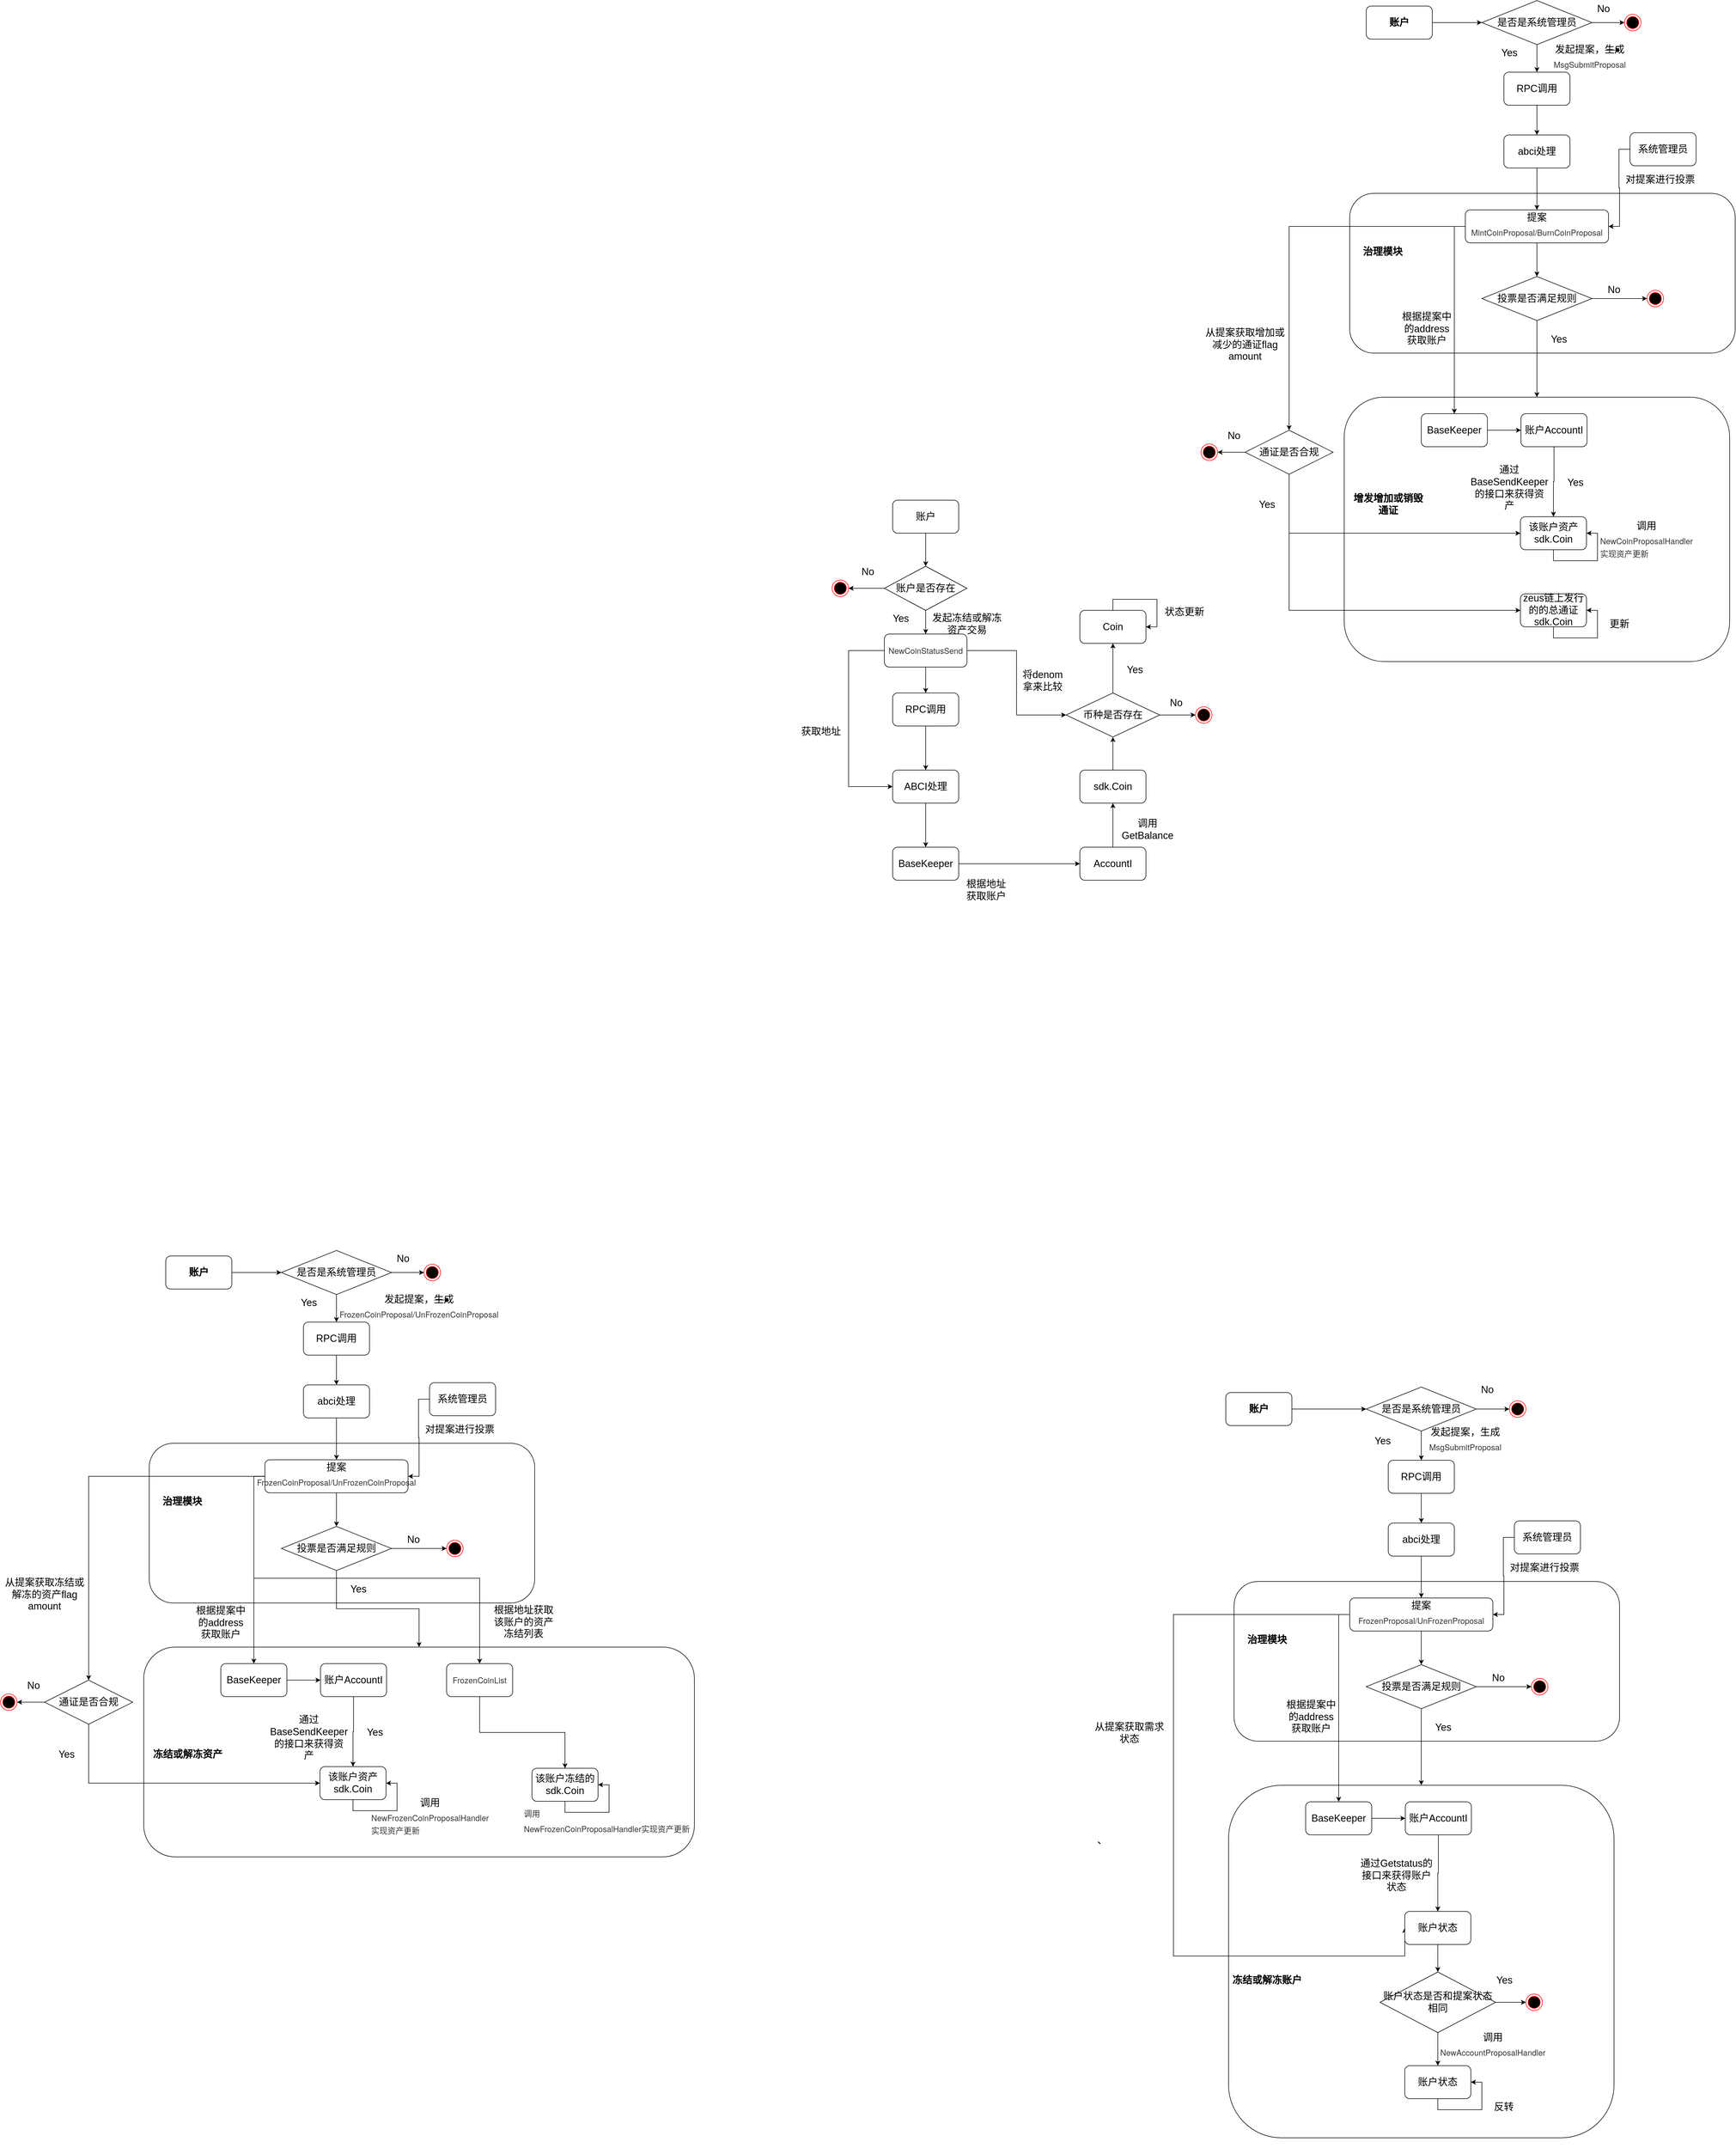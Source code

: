 <mxfile version="16.5.5" type="github">
  <diagram name="Page-1" id="13e1069c-82ec-6db2-03f1-153e76fe0fe0">
    <mxGraphModel dx="5213" dy="1242" grid="1" gridSize="10" guides="1" tooltips="1" connect="1" arrows="1" fold="1" page="1" pageScale="1" pageWidth="1100" pageHeight="850" background="none" math="0" shadow="0">
      <root>
        <mxCell id="0" />
        <mxCell id="1" parent="0" />
        <mxCell id="Nz0Rocr3UUq3pwJZOBRc-75" value="" style="rounded=1;whiteSpace=wrap;html=1;fontSize=18;" vertex="1" parent="1">
          <mxGeometry x="160" y="900" width="700" height="480" as="geometry" />
        </mxCell>
        <mxCell id="Nz0Rocr3UUq3pwJZOBRc-208" style="edgeStyle=orthogonalEdgeStyle;rounded=0;orthogonalLoop=1;jettySize=auto;html=1;exitX=1;exitY=0.5;exitDx=0;exitDy=0;entryX=0;entryY=0.5;entryDx=0;entryDy=0;fontSize=18;" edge="1" parent="1" source="Nz0Rocr3UUq3pwJZOBRc-51" target="Nz0Rocr3UUq3pwJZOBRc-204">
          <mxGeometry relative="1" as="geometry" />
        </mxCell>
        <mxCell id="Nz0Rocr3UUq3pwJZOBRc-51" value="&lt;span style=&quot;font-size: 18px&quot;&gt;&lt;b&gt;账户&lt;/b&gt;&lt;/span&gt;" style="rounded=1;whiteSpace=wrap;html=1;" vertex="1" parent="1">
          <mxGeometry x="200" y="190" width="120" height="60" as="geometry" />
        </mxCell>
        <mxCell id="Nz0Rocr3UUq3pwJZOBRc-52" value="" style="rounded=1;whiteSpace=wrap;html=1;" vertex="1" parent="1">
          <mxGeometry x="170" y="530" width="700" height="290" as="geometry" />
        </mxCell>
        <mxCell id="Nz0Rocr3UUq3pwJZOBRc-53" value="&lt;b&gt;&lt;font style=&quot;font-size: 18px&quot;&gt;治理模块&lt;/font&gt;&lt;/b&gt;" style="text;html=1;strokeColor=none;fillColor=none;align=center;verticalAlign=middle;whiteSpace=wrap;rounded=0;" vertex="1" parent="1">
          <mxGeometry x="180" y="591" width="100" height="90" as="geometry" />
        </mxCell>
        <mxCell id="Nz0Rocr3UUq3pwJZOBRc-60" value="" style="edgeStyle=orthogonalEdgeStyle;rounded=0;orthogonalLoop=1;jettySize=auto;html=1;fontSize=18;" edge="1" parent="1" source="Nz0Rocr3UUq3pwJZOBRc-56" target="Nz0Rocr3UUq3pwJZOBRc-59">
          <mxGeometry relative="1" as="geometry" />
        </mxCell>
        <mxCell id="Nz0Rocr3UUq3pwJZOBRc-56" value="RPC调用" style="rounded=1;whiteSpace=wrap;html=1;fontSize=18;" vertex="1" parent="1">
          <mxGeometry x="450" y="310" width="120" height="60" as="geometry" />
        </mxCell>
        <mxCell id="Nz0Rocr3UUq3pwJZOBRc-66" style="edgeStyle=orthogonalEdgeStyle;rounded=0;orthogonalLoop=1;jettySize=auto;html=1;entryX=0.5;entryY=0;entryDx=0;entryDy=0;fontSize=18;" edge="1" parent="1" source="Nz0Rocr3UUq3pwJZOBRc-59" target="Nz0Rocr3UUq3pwJZOBRc-63">
          <mxGeometry relative="1" as="geometry" />
        </mxCell>
        <mxCell id="Nz0Rocr3UUq3pwJZOBRc-59" value="abci处理" style="whiteSpace=wrap;html=1;fontSize=18;rounded=1;" vertex="1" parent="1">
          <mxGeometry x="450" y="424" width="120" height="60" as="geometry" />
        </mxCell>
        <mxCell id="Nz0Rocr3UUq3pwJZOBRc-62" value="发起提案，生成&lt;div&gt;&lt;div class=&quot;document&quot;&gt;&lt;p class=&quot;paragraph text-align-type-left pap-line-1.3 pap-line-rule-auto pap-spacing-before-3pt pap-spacing-after-3pt&quot; style=&quot;text-align: left ; line-height: 1.3 ; margin-top: 4px ; margin-bottom: 4px&quot;&gt;&lt;span style=&quot;font-size: 11pt ; font-family: &amp;#34;helvetica neue&amp;#34; , &amp;#34;helvetica&amp;#34; , &amp;#34;pingfang sc&amp;#34; , &amp;#34;microsoft yahei&amp;#34; , &amp;#34;source han sans sc&amp;#34; , &amp;#34;noto sans cjk sc&amp;#34; , &amp;#34;wenquanyi micro hei&amp;#34; , sans-serif ; color: rgb(51 , 51 , 51) ; background: transparent ; letter-spacing: 0pt ; vertical-align: baseline&quot;&gt;MsgSubmitProposal&lt;/span&gt;&lt;/p&gt;&lt;/div&gt;&lt;/div&gt;" style="text;html=1;strokeColor=none;fillColor=none;align=center;verticalAlign=middle;whiteSpace=wrap;rounded=0;fontSize=18;" vertex="1" parent="1">
          <mxGeometry x="551" y="270" width="110" height="30" as="geometry" />
        </mxCell>
        <mxCell id="Nz0Rocr3UUq3pwJZOBRc-71" value="" style="edgeStyle=orthogonalEdgeStyle;rounded=0;orthogonalLoop=1;jettySize=auto;html=1;fontSize=18;" edge="1" parent="1" source="Nz0Rocr3UUq3pwJZOBRc-63" target="Nz0Rocr3UUq3pwJZOBRc-69">
          <mxGeometry relative="1" as="geometry" />
        </mxCell>
        <mxCell id="Nz0Rocr3UUq3pwJZOBRc-82" style="edgeStyle=orthogonalEdgeStyle;rounded=0;orthogonalLoop=1;jettySize=auto;html=1;exitX=0;exitY=0.5;exitDx=0;exitDy=0;entryX=0.5;entryY=0;entryDx=0;entryDy=0;fontSize=18;" edge="1" parent="1" source="Nz0Rocr3UUq3pwJZOBRc-63" target="Nz0Rocr3UUq3pwJZOBRc-78">
          <mxGeometry relative="1" as="geometry" />
        </mxCell>
        <mxCell id="Nz0Rocr3UUq3pwJZOBRc-108" style="edgeStyle=orthogonalEdgeStyle;rounded=0;orthogonalLoop=1;jettySize=auto;html=1;exitX=0;exitY=0.5;exitDx=0;exitDy=0;entryX=0.5;entryY=0;entryDx=0;entryDy=0;fontSize=18;" edge="1" parent="1" source="Nz0Rocr3UUq3pwJZOBRc-63" target="Nz0Rocr3UUq3pwJZOBRc-107">
          <mxGeometry relative="1" as="geometry" />
        </mxCell>
        <mxCell id="Nz0Rocr3UUq3pwJZOBRc-63" value="提案&lt;div&gt;&lt;div class=&quot;document&quot;&gt;&lt;p class=&quot;paragraph text-align-type-left pap-line-1.3 pap-line-rule-auto pap-spacing-before-3pt pap-spacing-after-3pt&quot; style=&quot;text-align: left ; line-height: 1.3 ; margin-top: 4px ; margin-bottom: 4px&quot;&gt;&lt;span style=&quot;font-size: 11pt ; font-family: &amp;#34;helvetica neue&amp;#34; , &amp;#34;helvetica&amp;#34; , &amp;#34;pingfang sc&amp;#34; , &amp;#34;microsoft yahei&amp;#34; , &amp;#34;source han sans sc&amp;#34; , &amp;#34;noto sans cjk sc&amp;#34; , &amp;#34;wenquanyi micro hei&amp;#34; , sans-serif ; color: rgb(51 , 51 , 51) ; background: transparent ; letter-spacing: 0pt ; vertical-align: baseline&quot;&gt;MintCoinProposal/BurnCoinProposal&lt;/span&gt;&lt;/p&gt;&lt;/div&gt;&lt;/div&gt;" style="rounded=1;whiteSpace=wrap;html=1;fontSize=18;" vertex="1" parent="1">
          <mxGeometry x="380" y="560" width="260" height="60" as="geometry" />
        </mxCell>
        <mxCell id="Nz0Rocr3UUq3pwJZOBRc-65" style="edgeStyle=orthogonalEdgeStyle;rounded=0;orthogonalLoop=1;jettySize=auto;html=1;entryX=1;entryY=0.5;entryDx=0;entryDy=0;fontSize=18;" edge="1" parent="1" source="Nz0Rocr3UUq3pwJZOBRc-64" target="Nz0Rocr3UUq3pwJZOBRc-63">
          <mxGeometry relative="1" as="geometry" />
        </mxCell>
        <mxCell id="Nz0Rocr3UUq3pwJZOBRc-64" value="系统管理员" style="rounded=1;whiteSpace=wrap;html=1;fontSize=18;" vertex="1" parent="1">
          <mxGeometry x="679" y="420" width="120" height="60" as="geometry" />
        </mxCell>
        <mxCell id="Nz0Rocr3UUq3pwJZOBRc-67" value="对提案进行投票" style="text;html=1;strokeColor=none;fillColor=none;align=center;verticalAlign=middle;whiteSpace=wrap;rounded=0;fontSize=18;" vertex="1" parent="1">
          <mxGeometry x="669" y="490" width="130" height="30" as="geometry" />
        </mxCell>
        <mxCell id="Nz0Rocr3UUq3pwJZOBRc-73" style="edgeStyle=orthogonalEdgeStyle;rounded=0;orthogonalLoop=1;jettySize=auto;html=1;exitX=1;exitY=0.5;exitDx=0;exitDy=0;entryX=0;entryY=0.5;entryDx=0;entryDy=0;fontSize=18;" edge="1" parent="1" source="Nz0Rocr3UUq3pwJZOBRc-69" target="Nz0Rocr3UUq3pwJZOBRc-72">
          <mxGeometry relative="1" as="geometry" />
        </mxCell>
        <mxCell id="Nz0Rocr3UUq3pwJZOBRc-77" style="edgeStyle=orthogonalEdgeStyle;rounded=0;orthogonalLoop=1;jettySize=auto;html=1;exitX=0.5;exitY=1;exitDx=0;exitDy=0;entryX=0.5;entryY=0;entryDx=0;entryDy=0;fontSize=18;" edge="1" parent="1" source="Nz0Rocr3UUq3pwJZOBRc-69" target="Nz0Rocr3UUq3pwJZOBRc-75">
          <mxGeometry relative="1" as="geometry" />
        </mxCell>
        <mxCell id="Nz0Rocr3UUq3pwJZOBRc-69" value="投票是否满足规则" style="rhombus;whiteSpace=wrap;html=1;fontSize=18;" vertex="1" parent="1">
          <mxGeometry x="410" y="681" width="200" height="80" as="geometry" />
        </mxCell>
        <mxCell id="Nz0Rocr3UUq3pwJZOBRc-72" value="" style="ellipse;html=1;shape=endState;fillColor=#000000;strokeColor=#ff0000;fontSize=18;" vertex="1" parent="1">
          <mxGeometry x="710" y="706" width="30" height="30" as="geometry" />
        </mxCell>
        <mxCell id="Nz0Rocr3UUq3pwJZOBRc-74" value="No" style="text;html=1;strokeColor=none;fillColor=none;align=center;verticalAlign=middle;whiteSpace=wrap;rounded=0;fontSize=18;" vertex="1" parent="1">
          <mxGeometry x="620" y="690" width="60" height="30" as="geometry" />
        </mxCell>
        <mxCell id="Nz0Rocr3UUq3pwJZOBRc-76" value="&lt;b&gt;增发增加或销毁通证&lt;/b&gt;" style="text;html=1;strokeColor=none;fillColor=none;align=center;verticalAlign=middle;whiteSpace=wrap;rounded=0;fontSize=18;" vertex="1" parent="1">
          <mxGeometry x="170" y="1080" width="140" height="30" as="geometry" />
        </mxCell>
        <mxCell id="Nz0Rocr3UUq3pwJZOBRc-85" value="" style="edgeStyle=orthogonalEdgeStyle;rounded=0;orthogonalLoop=1;jettySize=auto;html=1;fontSize=18;" edge="1" parent="1" source="Nz0Rocr3UUq3pwJZOBRc-78" target="Nz0Rocr3UUq3pwJZOBRc-84">
          <mxGeometry relative="1" as="geometry" />
        </mxCell>
        <mxCell id="Nz0Rocr3UUq3pwJZOBRc-78" value="BaseKeeper" style="rounded=1;whiteSpace=wrap;html=1;fontSize=18;" vertex="1" parent="1">
          <mxGeometry x="300" y="930" width="120" height="60" as="geometry" />
        </mxCell>
        <mxCell id="Nz0Rocr3UUq3pwJZOBRc-83" value="根据提案中的address获取账户" style="text;html=1;strokeColor=none;fillColor=none;align=center;verticalAlign=middle;whiteSpace=wrap;rounded=0;fontSize=18;" vertex="1" parent="1">
          <mxGeometry x="260" y="761" width="100" height="30" as="geometry" />
        </mxCell>
        <mxCell id="Nz0Rocr3UUq3pwJZOBRc-215" style="edgeStyle=orthogonalEdgeStyle;rounded=0;orthogonalLoop=1;jettySize=auto;html=1;entryX=0.5;entryY=0;entryDx=0;entryDy=0;fontSize=18;" edge="1" parent="1" source="Nz0Rocr3UUq3pwJZOBRc-84" target="Nz0Rocr3UUq3pwJZOBRc-95">
          <mxGeometry relative="1" as="geometry" />
        </mxCell>
        <mxCell id="Nz0Rocr3UUq3pwJZOBRc-84" value="账户AccountI" style="rounded=1;whiteSpace=wrap;html=1;fontSize=18;" vertex="1" parent="1">
          <mxGeometry x="481" y="930" width="120" height="60" as="geometry" />
        </mxCell>
        <mxCell id="Nz0Rocr3UUq3pwJZOBRc-92" value="Yes" style="text;html=1;strokeColor=none;fillColor=none;align=center;verticalAlign=middle;whiteSpace=wrap;rounded=0;fontSize=18;" vertex="1" parent="1">
          <mxGeometry x="520" y="780" width="60" height="30" as="geometry" />
        </mxCell>
        <mxCell id="Nz0Rocr3UUq3pwJZOBRc-95" value="该账户资产sdk.Coin" style="rounded=1;whiteSpace=wrap;html=1;fontSize=18;" vertex="1" parent="1">
          <mxGeometry x="480" y="1117" width="120" height="60" as="geometry" />
        </mxCell>
        <mxCell id="Nz0Rocr3UUq3pwJZOBRc-98" value="从提案获取增加或减少的通证flag amount" style="text;html=1;strokeColor=none;fillColor=none;align=center;verticalAlign=middle;whiteSpace=wrap;rounded=0;fontSize=18;" vertex="1" parent="1">
          <mxGeometry x="-100" y="790" width="160" height="30" as="geometry" />
        </mxCell>
        <mxCell id="Nz0Rocr3UUq3pwJZOBRc-100" style="edgeStyle=orthogonalEdgeStyle;rounded=0;orthogonalLoop=1;jettySize=auto;html=1;exitX=0.5;exitY=1;exitDx=0;exitDy=0;entryX=1;entryY=0.5;entryDx=0;entryDy=0;fontSize=18;" edge="1" parent="1" source="Nz0Rocr3UUq3pwJZOBRc-95" target="Nz0Rocr3UUq3pwJZOBRc-95">
          <mxGeometry relative="1" as="geometry" />
        </mxCell>
        <mxCell id="Nz0Rocr3UUq3pwJZOBRc-102" style="edgeStyle=orthogonalEdgeStyle;rounded=0;orthogonalLoop=1;jettySize=auto;html=1;exitX=0.5;exitY=1;exitDx=0;exitDy=0;fontSize=18;" edge="1" parent="1">
          <mxGeometry relative="1" as="geometry">
            <mxPoint x="510" y="1437" as="sourcePoint" />
            <mxPoint x="510" y="1437" as="targetPoint" />
          </mxGeometry>
        </mxCell>
        <mxCell id="Nz0Rocr3UUq3pwJZOBRc-104" value="zeus链上发行的的总通证sdk.Coin" style="rounded=1;whiteSpace=wrap;html=1;fontSize=18;" vertex="1" parent="1">
          <mxGeometry x="480" y="1257" width="120" height="60" as="geometry" />
        </mxCell>
        <mxCell id="Nz0Rocr3UUq3pwJZOBRc-111" value="" style="edgeStyle=orthogonalEdgeStyle;rounded=0;orthogonalLoop=1;jettySize=auto;html=1;fontSize=18;" edge="1" parent="1" source="Nz0Rocr3UUq3pwJZOBRc-107" target="Nz0Rocr3UUq3pwJZOBRc-110">
          <mxGeometry relative="1" as="geometry" />
        </mxCell>
        <mxCell id="Nz0Rocr3UUq3pwJZOBRc-114" style="edgeStyle=orthogonalEdgeStyle;rounded=0;orthogonalLoop=1;jettySize=auto;html=1;exitX=0.5;exitY=1;exitDx=0;exitDy=0;entryX=0;entryY=0.5;entryDx=0;entryDy=0;fontSize=18;" edge="1" parent="1" source="Nz0Rocr3UUq3pwJZOBRc-107" target="Nz0Rocr3UUq3pwJZOBRc-95">
          <mxGeometry relative="1" as="geometry" />
        </mxCell>
        <mxCell id="Nz0Rocr3UUq3pwJZOBRc-115" style="edgeStyle=orthogonalEdgeStyle;rounded=0;orthogonalLoop=1;jettySize=auto;html=1;exitX=0.5;exitY=1;exitDx=0;exitDy=0;entryX=0;entryY=0.5;entryDx=0;entryDy=0;fontSize=18;" edge="1" parent="1" source="Nz0Rocr3UUq3pwJZOBRc-107" target="Nz0Rocr3UUq3pwJZOBRc-104">
          <mxGeometry relative="1" as="geometry" />
        </mxCell>
        <mxCell id="Nz0Rocr3UUq3pwJZOBRc-107" value="通证是否合规" style="rhombus;whiteSpace=wrap;html=1;fontSize=18;" vertex="1" parent="1">
          <mxGeometry x="-20" y="960" width="160" height="80" as="geometry" />
        </mxCell>
        <mxCell id="Nz0Rocr3UUq3pwJZOBRc-109" value="Yes" style="text;html=1;strokeColor=none;fillColor=none;align=center;verticalAlign=middle;whiteSpace=wrap;rounded=0;fontSize=18;" vertex="1" parent="1">
          <mxGeometry x="550" y="1040" width="60" height="30" as="geometry" />
        </mxCell>
        <mxCell id="Nz0Rocr3UUq3pwJZOBRc-110" value="" style="ellipse;html=1;shape=endState;fillColor=#000000;strokeColor=#ff0000;fontSize=18;" vertex="1" parent="1">
          <mxGeometry x="-100" y="985" width="30" height="30" as="geometry" />
        </mxCell>
        <mxCell id="Nz0Rocr3UUq3pwJZOBRc-113" value="No" style="text;html=1;strokeColor=none;fillColor=none;align=center;verticalAlign=middle;whiteSpace=wrap;rounded=0;fontSize=18;" vertex="1" parent="1">
          <mxGeometry x="-70" y="955" width="60" height="30" as="geometry" />
        </mxCell>
        <mxCell id="Nz0Rocr3UUq3pwJZOBRc-116" value="Yes" style="text;html=1;strokeColor=none;fillColor=none;align=center;verticalAlign=middle;whiteSpace=wrap;rounded=0;fontSize=18;" vertex="1" parent="1">
          <mxGeometry x="-10" y="1080" width="60" height="30" as="geometry" />
        </mxCell>
        <mxCell id="Nz0Rocr3UUq3pwJZOBRc-117" style="edgeStyle=orthogonalEdgeStyle;rounded=0;orthogonalLoop=1;jettySize=auto;html=1;exitX=0.5;exitY=1;exitDx=0;exitDy=0;fontSize=18;" edge="1" parent="1">
          <mxGeometry relative="1" as="geometry">
            <mxPoint x="510" y="1437" as="sourcePoint" />
            <mxPoint x="510" y="1437" as="targetPoint" />
          </mxGeometry>
        </mxCell>
        <mxCell id="Nz0Rocr3UUq3pwJZOBRc-118" style="edgeStyle=orthogonalEdgeStyle;rounded=0;orthogonalLoop=1;jettySize=auto;html=1;exitX=0.5;exitY=1;exitDx=0;exitDy=0;entryX=1;entryY=0.5;entryDx=0;entryDy=0;fontSize=18;" edge="1" parent="1" source="Nz0Rocr3UUq3pwJZOBRc-104" target="Nz0Rocr3UUq3pwJZOBRc-104">
          <mxGeometry relative="1" as="geometry" />
        </mxCell>
        <mxCell id="Nz0Rocr3UUq3pwJZOBRc-119" value="更新" style="text;html=1;strokeColor=none;fillColor=none;align=center;verticalAlign=middle;whiteSpace=wrap;rounded=0;fontSize=18;" vertex="1" parent="1">
          <mxGeometry x="630" y="1297" width="60" height="30" as="geometry" />
        </mxCell>
        <mxCell id="Nz0Rocr3UUq3pwJZOBRc-120" value="通过BaseSendKeeper的接口来获得资产" style="text;html=1;strokeColor=none;fillColor=none;align=center;verticalAlign=middle;whiteSpace=wrap;rounded=0;fontSize=18;" vertex="1" parent="1">
          <mxGeometry x="390" y="1050" width="140" height="30" as="geometry" />
        </mxCell>
        <mxCell id="Nz0Rocr3UUq3pwJZOBRc-123" value="" style="rounded=1;whiteSpace=wrap;html=1;fontSize=18;" vertex="1" parent="1">
          <mxGeometry x="-50" y="3420" width="700" height="640" as="geometry" />
        </mxCell>
        <mxCell id="Nz0Rocr3UUq3pwJZOBRc-199" style="edgeStyle=orthogonalEdgeStyle;rounded=0;orthogonalLoop=1;jettySize=auto;html=1;entryX=0;entryY=0.5;entryDx=0;entryDy=0;fontSize=18;" edge="1" parent="1" source="Nz0Rocr3UUq3pwJZOBRc-125" target="Nz0Rocr3UUq3pwJZOBRc-195">
          <mxGeometry relative="1" as="geometry" />
        </mxCell>
        <mxCell id="Nz0Rocr3UUq3pwJZOBRc-125" value="&lt;span style=&quot;font-size: 18px&quot;&gt;&lt;b&gt;账户&lt;/b&gt;&lt;/span&gt;" style="rounded=1;whiteSpace=wrap;html=1;" vertex="1" parent="1">
          <mxGeometry x="-55" y="2707" width="120" height="60" as="geometry" />
        </mxCell>
        <mxCell id="Nz0Rocr3UUq3pwJZOBRc-126" value="" style="rounded=1;whiteSpace=wrap;html=1;" vertex="1" parent="1">
          <mxGeometry x="-40" y="3050" width="700" height="290" as="geometry" />
        </mxCell>
        <mxCell id="Nz0Rocr3UUq3pwJZOBRc-127" value="&lt;b&gt;&lt;font style=&quot;font-size: 18px&quot;&gt;治理模块&lt;/font&gt;&lt;/b&gt;" style="text;html=1;strokeColor=none;fillColor=none;align=center;verticalAlign=middle;whiteSpace=wrap;rounded=0;" vertex="1" parent="1">
          <mxGeometry x="-30" y="3111" width="100" height="90" as="geometry" />
        </mxCell>
        <mxCell id="Nz0Rocr3UUq3pwJZOBRc-128" value="" style="edgeStyle=orthogonalEdgeStyle;rounded=0;orthogonalLoop=1;jettySize=auto;html=1;fontSize=18;" edge="1" parent="1" source="Nz0Rocr3UUq3pwJZOBRc-129" target="Nz0Rocr3UUq3pwJZOBRc-131">
          <mxGeometry relative="1" as="geometry" />
        </mxCell>
        <mxCell id="Nz0Rocr3UUq3pwJZOBRc-129" value="RPC调用" style="rounded=1;whiteSpace=wrap;html=1;fontSize=18;" vertex="1" parent="1">
          <mxGeometry x="240" y="2830" width="120" height="60" as="geometry" />
        </mxCell>
        <mxCell id="Nz0Rocr3UUq3pwJZOBRc-130" style="edgeStyle=orthogonalEdgeStyle;rounded=0;orthogonalLoop=1;jettySize=auto;html=1;entryX=0.5;entryY=0;entryDx=0;entryDy=0;fontSize=18;" edge="1" parent="1" source="Nz0Rocr3UUq3pwJZOBRc-131" target="Nz0Rocr3UUq3pwJZOBRc-136">
          <mxGeometry relative="1" as="geometry" />
        </mxCell>
        <mxCell id="Nz0Rocr3UUq3pwJZOBRc-131" value="abci处理" style="whiteSpace=wrap;html=1;fontSize=18;rounded=1;" vertex="1" parent="1">
          <mxGeometry x="240" y="2944" width="120" height="60" as="geometry" />
        </mxCell>
        <mxCell id="Nz0Rocr3UUq3pwJZOBRc-132" value="发起提案，生成&lt;div&gt;&lt;div class=&quot;document&quot;&gt;&lt;p class=&quot;paragraph text-align-type-left pap-line-1.3 pap-line-rule-auto pap-spacing-before-3pt pap-spacing-after-3pt&quot; style=&quot;text-align: left ; line-height: 1.3 ; margin-top: 4px ; margin-bottom: 4px&quot;&gt;&lt;span style=&quot;font-size: 11pt ; font-family: &amp;#34;helvetica neue&amp;#34; , &amp;#34;helvetica&amp;#34; , &amp;#34;pingfang sc&amp;#34; , &amp;#34;microsoft yahei&amp;#34; , &amp;#34;source han sans sc&amp;#34; , &amp;#34;noto sans cjk sc&amp;#34; , &amp;#34;wenquanyi micro hei&amp;#34; , sans-serif ; color: rgb(51 , 51 , 51) ; background: transparent ; letter-spacing: 0pt ; vertical-align: baseline&quot;&gt;MsgSubmitProposal&lt;/span&gt;&lt;/p&gt;&lt;/div&gt;&lt;/div&gt;" style="text;html=1;strokeColor=none;fillColor=none;align=center;verticalAlign=middle;whiteSpace=wrap;rounded=0;fontSize=18;" vertex="1" parent="1">
          <mxGeometry x="325" y="2780" width="110" height="30" as="geometry" />
        </mxCell>
        <mxCell id="Nz0Rocr3UUq3pwJZOBRc-133" value="" style="edgeStyle=orthogonalEdgeStyle;rounded=0;orthogonalLoop=1;jettySize=auto;html=1;fontSize=18;" edge="1" parent="1" source="Nz0Rocr3UUq3pwJZOBRc-136" target="Nz0Rocr3UUq3pwJZOBRc-142">
          <mxGeometry relative="1" as="geometry" />
        </mxCell>
        <mxCell id="Nz0Rocr3UUq3pwJZOBRc-134" style="edgeStyle=orthogonalEdgeStyle;rounded=0;orthogonalLoop=1;jettySize=auto;html=1;exitX=0;exitY=0.5;exitDx=0;exitDy=0;entryX=0.5;entryY=0;entryDx=0;entryDy=0;fontSize=18;" edge="1" parent="1" source="Nz0Rocr3UUq3pwJZOBRc-136" target="Nz0Rocr3UUq3pwJZOBRc-147">
          <mxGeometry relative="1" as="geometry" />
        </mxCell>
        <mxCell id="Nz0Rocr3UUq3pwJZOBRc-135" style="edgeStyle=orthogonalEdgeStyle;rounded=0;orthogonalLoop=1;jettySize=auto;html=1;exitX=0;exitY=0.5;exitDx=0;exitDy=0;entryX=0;entryY=0.5;entryDx=0;entryDy=0;fontSize=18;" edge="1" parent="1" source="Nz0Rocr3UUq3pwJZOBRc-136" target="Nz0Rocr3UUq3pwJZOBRc-157">
          <mxGeometry relative="1" as="geometry">
            <mxPoint x="-150" y="3480" as="targetPoint" />
            <Array as="points">
              <mxPoint x="-150" y="3110" />
              <mxPoint x="-150" y="3730" />
            </Array>
          </mxGeometry>
        </mxCell>
        <mxCell id="Nz0Rocr3UUq3pwJZOBRc-136" value="提案&lt;div&gt;&lt;div class=&quot;document&quot;&gt;&lt;p class=&quot;paragraph text-align-type-left pap-line-1.3 pap-line-rule-auto pap-spacing-before-3pt pap-spacing-after-3pt&quot; style=&quot;text-align: left ; line-height: 1.3 ; margin-top: 4px ; margin-bottom: 4px&quot;&gt;&lt;span style=&quot;font-size: 11pt ; font-family: &amp;#34;helvetica neue&amp;#34; , &amp;#34;helvetica&amp;#34; , &amp;#34;pingfang sc&amp;#34; , &amp;#34;microsoft yahei&amp;#34; , &amp;#34;source han sans sc&amp;#34; , &amp;#34;noto sans cjk sc&amp;#34; , &amp;#34;wenquanyi micro hei&amp;#34; , sans-serif ; color: rgb(51 , 51 , 51) ; background: transparent ; letter-spacing: 0pt ; vertical-align: baseline&quot;&gt;&lt;span style=&quot;background-color: transparent ; font-family: &amp;#34;helvetica neue&amp;#34; , &amp;#34;helvetica&amp;#34; , &amp;#34;pingfang sc&amp;#34; , &amp;#34;microsoft yahei&amp;#34; , &amp;#34;source han sans sc&amp;#34; , &amp;#34;noto sans cjk sc&amp;#34; , &amp;#34;wenquanyi micro hei&amp;#34; , sans-serif ; font-size: 11pt ; letter-spacing: 0pt&quot;&gt;FrozenProposal&lt;/span&gt;/Un&lt;/span&gt;&lt;span style=&quot;background-color: transparent ; color: rgb(51 , 51 , 51) ; font-family: &amp;#34;helvetica neue&amp;#34; , &amp;#34;helvetica&amp;#34; , &amp;#34;pingfang sc&amp;#34; , &amp;#34;microsoft yahei&amp;#34; , &amp;#34;source han sans sc&amp;#34; , &amp;#34;noto sans cjk sc&amp;#34; , &amp;#34;wenquanyi micro hei&amp;#34; , sans-serif ; font-size: 11pt ; letter-spacing: 0pt&quot;&gt;FrozenProposal&lt;/span&gt;&lt;/p&gt;&lt;/div&gt;&lt;/div&gt;" style="rounded=1;whiteSpace=wrap;html=1;fontSize=18;" vertex="1" parent="1">
          <mxGeometry x="170" y="3080" width="260" height="60" as="geometry" />
        </mxCell>
        <mxCell id="Nz0Rocr3UUq3pwJZOBRc-137" style="edgeStyle=orthogonalEdgeStyle;rounded=0;orthogonalLoop=1;jettySize=auto;html=1;entryX=1;entryY=0.5;entryDx=0;entryDy=0;fontSize=18;" edge="1" parent="1" source="Nz0Rocr3UUq3pwJZOBRc-138" target="Nz0Rocr3UUq3pwJZOBRc-136">
          <mxGeometry relative="1" as="geometry" />
        </mxCell>
        <mxCell id="Nz0Rocr3UUq3pwJZOBRc-138" value="系统管理员" style="rounded=1;whiteSpace=wrap;html=1;fontSize=18;" vertex="1" parent="1">
          <mxGeometry x="469" y="2940" width="120" height="60" as="geometry" />
        </mxCell>
        <mxCell id="Nz0Rocr3UUq3pwJZOBRc-139" value="对提案进行投票" style="text;html=1;strokeColor=none;fillColor=none;align=center;verticalAlign=middle;whiteSpace=wrap;rounded=0;fontSize=18;" vertex="1" parent="1">
          <mxGeometry x="459" y="3010" width="130" height="30" as="geometry" />
        </mxCell>
        <mxCell id="Nz0Rocr3UUq3pwJZOBRc-140" style="edgeStyle=orthogonalEdgeStyle;rounded=0;orthogonalLoop=1;jettySize=auto;html=1;exitX=1;exitY=0.5;exitDx=0;exitDy=0;entryX=0;entryY=0.5;entryDx=0;entryDy=0;fontSize=18;" edge="1" parent="1" source="Nz0Rocr3UUq3pwJZOBRc-142" target="Nz0Rocr3UUq3pwJZOBRc-143">
          <mxGeometry relative="1" as="geometry" />
        </mxCell>
        <mxCell id="Nz0Rocr3UUq3pwJZOBRc-141" style="edgeStyle=orthogonalEdgeStyle;rounded=0;orthogonalLoop=1;jettySize=auto;html=1;exitX=0.5;exitY=1;exitDx=0;exitDy=0;entryX=0.5;entryY=0;entryDx=0;entryDy=0;fontSize=18;" edge="1" parent="1" source="Nz0Rocr3UUq3pwJZOBRc-142" target="Nz0Rocr3UUq3pwJZOBRc-123">
          <mxGeometry relative="1" as="geometry" />
        </mxCell>
        <mxCell id="Nz0Rocr3UUq3pwJZOBRc-142" value="投票是否满足规则" style="rhombus;whiteSpace=wrap;html=1;fontSize=18;" vertex="1" parent="1">
          <mxGeometry x="200" y="3201" width="200" height="80" as="geometry" />
        </mxCell>
        <mxCell id="Nz0Rocr3UUq3pwJZOBRc-143" value="" style="ellipse;html=1;shape=endState;fillColor=#000000;strokeColor=#ff0000;fontSize=18;" vertex="1" parent="1">
          <mxGeometry x="500" y="3226" width="30" height="30" as="geometry" />
        </mxCell>
        <mxCell id="Nz0Rocr3UUq3pwJZOBRc-144" value="No" style="text;html=1;strokeColor=none;fillColor=none;align=center;verticalAlign=middle;whiteSpace=wrap;rounded=0;fontSize=18;" vertex="1" parent="1">
          <mxGeometry x="410" y="3210" width="60" height="30" as="geometry" />
        </mxCell>
        <mxCell id="Nz0Rocr3UUq3pwJZOBRc-145" value="&lt;b&gt;冻结或解冻账户&lt;/b&gt;" style="text;html=1;strokeColor=none;fillColor=none;align=center;verticalAlign=middle;whiteSpace=wrap;rounded=0;fontSize=18;" vertex="1" parent="1">
          <mxGeometry x="-50" y="3759" width="140" height="30" as="geometry" />
        </mxCell>
        <mxCell id="Nz0Rocr3UUq3pwJZOBRc-146" value="" style="edgeStyle=orthogonalEdgeStyle;rounded=0;orthogonalLoop=1;jettySize=auto;html=1;fontSize=18;" edge="1" parent="1" source="Nz0Rocr3UUq3pwJZOBRc-147" target="Nz0Rocr3UUq3pwJZOBRc-150">
          <mxGeometry relative="1" as="geometry" />
        </mxCell>
        <mxCell id="Nz0Rocr3UUq3pwJZOBRc-147" value="BaseKeeper" style="rounded=1;whiteSpace=wrap;html=1;fontSize=18;" vertex="1" parent="1">
          <mxGeometry x="90" y="3450" width="120" height="60" as="geometry" />
        </mxCell>
        <mxCell id="Nz0Rocr3UUq3pwJZOBRc-148" value="根据提案中的address获取账户" style="text;html=1;strokeColor=none;fillColor=none;align=center;verticalAlign=middle;whiteSpace=wrap;rounded=0;fontSize=18;" vertex="1" parent="1">
          <mxGeometry x="50" y="3281" width="100" height="30" as="geometry" />
        </mxCell>
        <mxCell id="Nz0Rocr3UUq3pwJZOBRc-150" value="账户AccountI" style="rounded=1;whiteSpace=wrap;html=1;fontSize=18;" vertex="1" parent="1">
          <mxGeometry x="271" y="3450" width="120" height="60" as="geometry" />
        </mxCell>
        <mxCell id="Nz0Rocr3UUq3pwJZOBRc-152" value="" style="edgeStyle=orthogonalEdgeStyle;rounded=0;orthogonalLoop=1;jettySize=auto;html=1;fontSize=18;exitX=0.5;exitY=1;exitDx=0;exitDy=0;" edge="1" parent="1" source="Nz0Rocr3UUq3pwJZOBRc-150" target="Nz0Rocr3UUq3pwJZOBRc-157">
          <mxGeometry relative="1" as="geometry">
            <mxPoint x="330" y="3589" as="sourcePoint" />
          </mxGeometry>
        </mxCell>
        <mxCell id="Nz0Rocr3UUq3pwJZOBRc-156" value="Yes" style="text;html=1;strokeColor=none;fillColor=none;align=center;verticalAlign=middle;whiteSpace=wrap;rounded=0;fontSize=18;" vertex="1" parent="1">
          <mxGeometry x="310" y="3300" width="60" height="30" as="geometry" />
        </mxCell>
        <mxCell id="Nz0Rocr3UUq3pwJZOBRc-176" style="edgeStyle=orthogonalEdgeStyle;rounded=0;orthogonalLoop=1;jettySize=auto;html=1;exitX=0.5;exitY=1;exitDx=0;exitDy=0;entryX=0.5;entryY=0;entryDx=0;entryDy=0;fontSize=18;" edge="1" parent="1" source="Nz0Rocr3UUq3pwJZOBRc-157" target="Nz0Rocr3UUq3pwJZOBRc-175">
          <mxGeometry relative="1" as="geometry" />
        </mxCell>
        <mxCell id="Nz0Rocr3UUq3pwJZOBRc-157" value="账户状态" style="rounded=1;whiteSpace=wrap;html=1;fontSize=18;" vertex="1" parent="1">
          <mxGeometry x="270" y="3649" width="120" height="60" as="geometry" />
        </mxCell>
        <mxCell id="Nz0Rocr3UUq3pwJZOBRc-158" value="从提案获取需求&lt;br&gt;状态" style="text;html=1;strokeColor=none;fillColor=none;align=center;verticalAlign=middle;whiteSpace=wrap;rounded=0;fontSize=18;" vertex="1" parent="1">
          <mxGeometry x="-310" y="3310" width="160" height="30" as="geometry" />
        </mxCell>
        <mxCell id="Nz0Rocr3UUq3pwJZOBRc-161" style="edgeStyle=orthogonalEdgeStyle;rounded=0;orthogonalLoop=1;jettySize=auto;html=1;exitX=0.5;exitY=1;exitDx=0;exitDy=0;fontSize=18;" edge="1" parent="1">
          <mxGeometry relative="1" as="geometry">
            <mxPoint x="300" y="4069" as="sourcePoint" />
            <mxPoint x="300" y="4069" as="targetPoint" />
          </mxGeometry>
        </mxCell>
        <mxCell id="Nz0Rocr3UUq3pwJZOBRc-163" value="、" style="edgeStyle=orthogonalEdgeStyle;rounded=0;orthogonalLoop=1;jettySize=auto;html=1;fontSize=18;" edge="1" parent="1">
          <mxGeometry relative="1" as="geometry">
            <mxPoint x="-280" y="3520" as="sourcePoint" />
            <mxPoint x="-280" y="3520" as="targetPoint" />
          </mxGeometry>
        </mxCell>
        <mxCell id="Nz0Rocr3UUq3pwJZOBRc-171" style="edgeStyle=orthogonalEdgeStyle;rounded=0;orthogonalLoop=1;jettySize=auto;html=1;exitX=0.5;exitY=1;exitDx=0;exitDy=0;fontSize=18;" edge="1" parent="1">
          <mxGeometry relative="1" as="geometry">
            <mxPoint x="300" y="4069" as="sourcePoint" />
            <mxPoint x="300" y="4069" as="targetPoint" />
          </mxGeometry>
        </mxCell>
        <mxCell id="Nz0Rocr3UUq3pwJZOBRc-174" value="通过Getstatus的接口来获得账户状态" style="text;html=1;strokeColor=none;fillColor=none;align=center;verticalAlign=middle;whiteSpace=wrap;rounded=0;fontSize=18;" vertex="1" parent="1">
          <mxGeometry x="185" y="3569" width="140" height="30" as="geometry" />
        </mxCell>
        <mxCell id="Nz0Rocr3UUq3pwJZOBRc-179" value="" style="edgeStyle=orthogonalEdgeStyle;rounded=0;orthogonalLoop=1;jettySize=auto;html=1;fontSize=18;" edge="1" parent="1" source="Nz0Rocr3UUq3pwJZOBRc-175" target="Nz0Rocr3UUq3pwJZOBRc-177">
          <mxGeometry relative="1" as="geometry" />
        </mxCell>
        <mxCell id="Nz0Rocr3UUq3pwJZOBRc-182" style="edgeStyle=orthogonalEdgeStyle;rounded=0;orthogonalLoop=1;jettySize=auto;html=1;exitX=0.5;exitY=1;exitDx=0;exitDy=0;entryX=0.5;entryY=0;entryDx=0;entryDy=0;fontSize=18;" edge="1" parent="1" source="Nz0Rocr3UUq3pwJZOBRc-175" target="Nz0Rocr3UUq3pwJZOBRc-181">
          <mxGeometry relative="1" as="geometry" />
        </mxCell>
        <mxCell id="Nz0Rocr3UUq3pwJZOBRc-175" value="账户状态是否和提案状态相同" style="rhombus;whiteSpace=wrap;html=1;fontSize=18;" vertex="1" parent="1">
          <mxGeometry x="225" y="3759" width="210" height="110" as="geometry" />
        </mxCell>
        <mxCell id="Nz0Rocr3UUq3pwJZOBRc-177" value="" style="ellipse;html=1;shape=endState;fillColor=#000000;strokeColor=#ff0000;fontSize=18;" vertex="1" parent="1">
          <mxGeometry x="490" y="3799" width="30" height="30" as="geometry" />
        </mxCell>
        <mxCell id="Nz0Rocr3UUq3pwJZOBRc-180" value="Yes" style="text;html=1;strokeColor=none;fillColor=none;align=center;verticalAlign=middle;whiteSpace=wrap;rounded=0;fontSize=18;" vertex="1" parent="1">
          <mxGeometry x="421" y="3759" width="60" height="30" as="geometry" />
        </mxCell>
        <mxCell id="Nz0Rocr3UUq3pwJZOBRc-181" value="账户状态" style="rounded=1;whiteSpace=wrap;html=1;fontSize=18;" vertex="1" parent="1">
          <mxGeometry x="270" y="3929" width="120" height="60" as="geometry" />
        </mxCell>
        <mxCell id="Nz0Rocr3UUq3pwJZOBRc-183" style="edgeStyle=orthogonalEdgeStyle;rounded=0;orthogonalLoop=1;jettySize=auto;html=1;exitX=0.5;exitY=1;exitDx=0;exitDy=0;entryX=1;entryY=0.5;entryDx=0;entryDy=0;fontSize=18;" edge="1" parent="1" source="Nz0Rocr3UUq3pwJZOBRc-181" target="Nz0Rocr3UUq3pwJZOBRc-181">
          <mxGeometry relative="1" as="geometry" />
        </mxCell>
        <mxCell id="Nz0Rocr3UUq3pwJZOBRc-184" value="反转" style="text;html=1;strokeColor=none;fillColor=none;align=center;verticalAlign=middle;whiteSpace=wrap;rounded=0;fontSize=18;" vertex="1" parent="1">
          <mxGeometry x="420" y="3989" width="60" height="30" as="geometry" />
        </mxCell>
        <mxCell id="Nz0Rocr3UUq3pwJZOBRc-185" style="edgeStyle=orthogonalEdgeStyle;rounded=0;orthogonalLoop=1;jettySize=auto;html=1;exitX=0.5;exitY=1;exitDx=0;exitDy=0;fontSize=18;" edge="1" parent="1">
          <mxGeometry relative="1" as="geometry">
            <mxPoint x="300" y="4069" as="sourcePoint" />
            <mxPoint x="300" y="4069" as="targetPoint" />
          </mxGeometry>
        </mxCell>
        <mxCell id="Nz0Rocr3UUq3pwJZOBRc-186" value="调用&lt;div&gt;&lt;div class=&quot;document&quot;&gt;&lt;p class=&quot;paragraph text-align-type-left pap-line-1.3 pap-line-rule-auto pap-spacing-before-3pt pap-spacing-after-3pt&quot; style=&quot;text-align: left ; line-height: 1.3 ; margin-top: 4px ; margin-bottom: 4px&quot;&gt;&lt;span style=&quot;font-size: 11pt ; font-family: &amp;#34;helvetica neue&amp;#34; , &amp;#34;helvetica&amp;#34; , &amp;#34;pingfang sc&amp;#34; , &amp;#34;microsoft yahei&amp;#34; , &amp;#34;source han sans sc&amp;#34; , &amp;#34;noto sans cjk sc&amp;#34; , &amp;#34;wenquanyi micro hei&amp;#34; , sans-serif ; color: rgb(51 , 51 , 51) ; background: transparent ; letter-spacing: 0pt ; vertical-align: baseline&quot;&gt;NewAccountProposalHandler&lt;/span&gt;&lt;/p&gt;&lt;/div&gt;&lt;/div&gt;" style="text;html=1;strokeColor=none;fillColor=none;align=center;verticalAlign=middle;whiteSpace=wrap;rounded=0;fontSize=18;" vertex="1" parent="1">
          <mxGeometry x="400" y="3879" width="60" height="30" as="geometry" />
        </mxCell>
        <mxCell id="Nz0Rocr3UUq3pwJZOBRc-189" value="调用&lt;div&gt;&lt;div class=&quot;document&quot;&gt;&lt;p class=&quot;paragraph text-align-type-left pap-line-1.3 pap-line-rule-auto pap-spacing-before-3pt pap-spacing-after-3pt&quot; style=&quot;text-align: left ; line-height: 1.3 ; margin-top: 4px ; margin-bottom: 4px&quot;&gt;&lt;span style=&quot;font-size: 11pt ; font-family: &amp;#34;helvetica neue&amp;#34; , &amp;#34;helvetica&amp;#34; , &amp;#34;pingfang sc&amp;#34; , &amp;#34;microsoft yahei&amp;#34; , &amp;#34;source han sans sc&amp;#34; , &amp;#34;noto sans cjk sc&amp;#34; , &amp;#34;wenquanyi micro hei&amp;#34; , sans-serif ; color: rgb(51 , 51 , 51) ; background: transparent ; letter-spacing: 0pt ; vertical-align: baseline&quot;&gt;NewCoinProposalHandler实现资产更新&lt;/span&gt;&lt;/p&gt;&lt;/div&gt;&lt;/div&gt;" style="text;html=1;strokeColor=none;fillColor=none;align=center;verticalAlign=middle;whiteSpace=wrap;rounded=0;fontSize=18;" vertex="1" parent="1">
          <mxGeometry x="679" y="1147" width="60" height="30" as="geometry" />
        </mxCell>
        <mxCell id="Nz0Rocr3UUq3pwJZOBRc-194" style="edgeStyle=orthogonalEdgeStyle;rounded=0;orthogonalLoop=1;jettySize=auto;html=1;exitX=1;exitY=0.5;exitDx=0;exitDy=0;entryX=0;entryY=0.5;entryDx=0;entryDy=0;fontSize=18;" edge="1" parent="1" source="Nz0Rocr3UUq3pwJZOBRc-195" target="Nz0Rocr3UUq3pwJZOBRc-196">
          <mxGeometry relative="1" as="geometry" />
        </mxCell>
        <mxCell id="Nz0Rocr3UUq3pwJZOBRc-200" value="" style="edgeStyle=orthogonalEdgeStyle;rounded=0;orthogonalLoop=1;jettySize=auto;html=1;fontSize=18;" edge="1" parent="1" source="Nz0Rocr3UUq3pwJZOBRc-195" target="Nz0Rocr3UUq3pwJZOBRc-129">
          <mxGeometry relative="1" as="geometry" />
        </mxCell>
        <mxCell id="Nz0Rocr3UUq3pwJZOBRc-195" value="是否是系统管理员" style="rhombus;whiteSpace=wrap;html=1;fontSize=18;" vertex="1" parent="1">
          <mxGeometry x="200" y="2697" width="200" height="80" as="geometry" />
        </mxCell>
        <mxCell id="Nz0Rocr3UUq3pwJZOBRc-196" value="" style="ellipse;html=1;shape=endState;fillColor=#000000;strokeColor=#ff0000;fontSize=18;" vertex="1" parent="1">
          <mxGeometry x="460" y="2722" width="30" height="30" as="geometry" />
        </mxCell>
        <mxCell id="Nz0Rocr3UUq3pwJZOBRc-197" value="No" style="text;html=1;strokeColor=none;fillColor=none;align=center;verticalAlign=middle;whiteSpace=wrap;rounded=0;fontSize=18;" vertex="1" parent="1">
          <mxGeometry x="390" y="2687" width="60" height="30" as="geometry" />
        </mxCell>
        <mxCell id="Nz0Rocr3UUq3pwJZOBRc-202" value="Yes" style="text;html=1;strokeColor=none;fillColor=none;align=center;verticalAlign=middle;whiteSpace=wrap;rounded=0;fontSize=18;" vertex="1" parent="1">
          <mxGeometry x="200" y="2780" width="60" height="30" as="geometry" />
        </mxCell>
        <mxCell id="Nz0Rocr3UUq3pwJZOBRc-211" value="" style="edgeStyle=orthogonalEdgeStyle;rounded=0;orthogonalLoop=1;jettySize=auto;html=1;fontSize=18;" edge="1" parent="1" source="Nz0Rocr3UUq3pwJZOBRc-204" target="Nz0Rocr3UUq3pwJZOBRc-205">
          <mxGeometry relative="1" as="geometry" />
        </mxCell>
        <mxCell id="Nz0Rocr3UUq3pwJZOBRc-213" value="" style="edgeStyle=orthogonalEdgeStyle;rounded=0;orthogonalLoop=1;jettySize=auto;html=1;fontSize=18;" edge="1" parent="1" source="Nz0Rocr3UUq3pwJZOBRc-204" target="Nz0Rocr3UUq3pwJZOBRc-56">
          <mxGeometry relative="1" as="geometry" />
        </mxCell>
        <mxCell id="Nz0Rocr3UUq3pwJZOBRc-204" value="是否是系统管理员" style="rhombus;whiteSpace=wrap;html=1;fontSize=18;" vertex="1" parent="1">
          <mxGeometry x="410" y="180" width="200" height="80" as="geometry" />
        </mxCell>
        <mxCell id="Nz0Rocr3UUq3pwJZOBRc-205" value="" style="ellipse;html=1;shape=endState;fillColor=#000000;strokeColor=#ff0000;fontSize=18;" vertex="1" parent="1">
          <mxGeometry x="669" y="205" width="30" height="30" as="geometry" />
        </mxCell>
        <mxCell id="Nz0Rocr3UUq3pwJZOBRc-206" value="No" style="text;html=1;strokeColor=none;fillColor=none;align=center;verticalAlign=middle;whiteSpace=wrap;rounded=0;fontSize=18;" vertex="1" parent="1">
          <mxGeometry x="601" y="180" width="60" height="30" as="geometry" />
        </mxCell>
        <mxCell id="Nz0Rocr3UUq3pwJZOBRc-209" style="edgeStyle=orthogonalEdgeStyle;rounded=0;orthogonalLoop=1;jettySize=auto;html=1;exitX=0.75;exitY=0;exitDx=0;exitDy=0;entryX=1;entryY=0;entryDx=0;entryDy=0;fontSize=18;" edge="1" parent="1" source="Nz0Rocr3UUq3pwJZOBRc-62" target="Nz0Rocr3UUq3pwJZOBRc-62">
          <mxGeometry relative="1" as="geometry" />
        </mxCell>
        <mxCell id="Nz0Rocr3UUq3pwJZOBRc-214" value="Yes" style="text;html=1;strokeColor=none;fillColor=none;align=center;verticalAlign=middle;whiteSpace=wrap;rounded=0;fontSize=18;" vertex="1" parent="1">
          <mxGeometry x="430" y="260" width="60" height="30" as="geometry" />
        </mxCell>
        <mxCell id="Nz0Rocr3UUq3pwJZOBRc-257" value="" style="edgeStyle=orthogonalEdgeStyle;rounded=0;orthogonalLoop=1;jettySize=auto;html=1;fontSize=18;" edge="1" parent="1" source="Nz0Rocr3UUq3pwJZOBRc-219" target="Nz0Rocr3UUq3pwJZOBRc-255">
          <mxGeometry relative="1" as="geometry" />
        </mxCell>
        <mxCell id="Nz0Rocr3UUq3pwJZOBRc-219" value="账户" style="rounded=1;whiteSpace=wrap;html=1;fontSize=18;" vertex="1" parent="1">
          <mxGeometry x="-660" y="1087" width="120" height="60" as="geometry" />
        </mxCell>
        <mxCell id="Nz0Rocr3UUq3pwJZOBRc-224" value="" style="edgeStyle=orthogonalEdgeStyle;rounded=0;orthogonalLoop=1;jettySize=auto;html=1;fontSize=18;" edge="1" parent="1" source="Nz0Rocr3UUq3pwJZOBRc-220" target="Nz0Rocr3UUq3pwJZOBRc-223">
          <mxGeometry relative="1" as="geometry" />
        </mxCell>
        <mxCell id="Nz0Rocr3UUq3pwJZOBRc-220" value="RPC调用" style="whiteSpace=wrap;html=1;fontSize=18;rounded=1;" vertex="1" parent="1">
          <mxGeometry x="-660" y="1437" width="120" height="60" as="geometry" />
        </mxCell>
        <mxCell id="Nz0Rocr3UUq3pwJZOBRc-226" value="" style="edgeStyle=orthogonalEdgeStyle;rounded=0;orthogonalLoop=1;jettySize=auto;html=1;fontSize=18;" edge="1" parent="1" source="Nz0Rocr3UUq3pwJZOBRc-223" target="Nz0Rocr3UUq3pwJZOBRc-225">
          <mxGeometry relative="1" as="geometry" />
        </mxCell>
        <mxCell id="Nz0Rocr3UUq3pwJZOBRc-223" value="ABCI处理" style="whiteSpace=wrap;html=1;fontSize=18;rounded=1;" vertex="1" parent="1">
          <mxGeometry x="-660" y="1577" width="120" height="60" as="geometry" />
        </mxCell>
        <mxCell id="Nz0Rocr3UUq3pwJZOBRc-228" value="" style="edgeStyle=orthogonalEdgeStyle;rounded=0;orthogonalLoop=1;jettySize=auto;html=1;fontSize=18;" edge="1" parent="1" source="Nz0Rocr3UUq3pwJZOBRc-225" target="Nz0Rocr3UUq3pwJZOBRc-227">
          <mxGeometry relative="1" as="geometry" />
        </mxCell>
        <mxCell id="Nz0Rocr3UUq3pwJZOBRc-225" value="BaseKeeper" style="whiteSpace=wrap;html=1;fontSize=18;rounded=1;" vertex="1" parent="1">
          <mxGeometry x="-660" y="1717" width="120" height="60" as="geometry" />
        </mxCell>
        <mxCell id="Nz0Rocr3UUq3pwJZOBRc-231" value="" style="edgeStyle=orthogonalEdgeStyle;rounded=0;orthogonalLoop=1;jettySize=auto;html=1;fontSize=18;" edge="1" parent="1" source="Nz0Rocr3UUq3pwJZOBRc-227" target="Nz0Rocr3UUq3pwJZOBRc-230">
          <mxGeometry relative="1" as="geometry" />
        </mxCell>
        <mxCell id="Nz0Rocr3UUq3pwJZOBRc-227" value="AccountI" style="whiteSpace=wrap;html=1;fontSize=18;rounded=1;" vertex="1" parent="1">
          <mxGeometry x="-320" y="1717" width="120" height="60" as="geometry" />
        </mxCell>
        <mxCell id="Nz0Rocr3UUq3pwJZOBRc-229" value="根据地址获取账户" style="text;html=1;strokeColor=none;fillColor=none;align=center;verticalAlign=middle;whiteSpace=wrap;rounded=0;fontSize=18;" vertex="1" parent="1">
          <mxGeometry x="-530" y="1780" width="80" height="30" as="geometry" />
        </mxCell>
        <mxCell id="Nz0Rocr3UUq3pwJZOBRc-240" value="" style="edgeStyle=orthogonalEdgeStyle;rounded=0;orthogonalLoop=1;jettySize=auto;html=1;fontSize=18;" edge="1" parent="1" source="Nz0Rocr3UUq3pwJZOBRc-230" target="Nz0Rocr3UUq3pwJZOBRc-239">
          <mxGeometry relative="1" as="geometry" />
        </mxCell>
        <mxCell id="Nz0Rocr3UUq3pwJZOBRc-230" value="sdk.Coin" style="whiteSpace=wrap;html=1;fontSize=18;rounded=1;" vertex="1" parent="1">
          <mxGeometry x="-320" y="1577" width="120" height="60" as="geometry" />
        </mxCell>
        <mxCell id="Nz0Rocr3UUq3pwJZOBRc-232" value="调用GetBalance" style="text;html=1;strokeColor=none;fillColor=none;align=center;verticalAlign=middle;whiteSpace=wrap;rounded=0;fontSize=18;" vertex="1" parent="1">
          <mxGeometry x="-227" y="1670" width="60" height="30" as="geometry" />
        </mxCell>
        <mxCell id="Nz0Rocr3UUq3pwJZOBRc-238" value="" style="edgeStyle=orthogonalEdgeStyle;rounded=0;orthogonalLoop=1;jettySize=auto;html=1;fontSize=18;" edge="1" parent="1" source="Nz0Rocr3UUq3pwJZOBRc-235" target="Nz0Rocr3UUq3pwJZOBRc-220">
          <mxGeometry relative="1" as="geometry" />
        </mxCell>
        <mxCell id="Nz0Rocr3UUq3pwJZOBRc-241" style="edgeStyle=orthogonalEdgeStyle;rounded=0;orthogonalLoop=1;jettySize=auto;html=1;exitX=1;exitY=0.5;exitDx=0;exitDy=0;entryX=0;entryY=0.5;entryDx=0;entryDy=0;fontSize=18;" edge="1" parent="1" source="Nz0Rocr3UUq3pwJZOBRc-235" target="Nz0Rocr3UUq3pwJZOBRc-239">
          <mxGeometry relative="1" as="geometry" />
        </mxCell>
        <mxCell id="Nz0Rocr3UUq3pwJZOBRc-253" style="edgeStyle=orthogonalEdgeStyle;rounded=0;orthogonalLoop=1;jettySize=auto;html=1;exitX=0;exitY=0.5;exitDx=0;exitDy=0;entryX=0;entryY=0.5;entryDx=0;entryDy=0;fontSize=18;" edge="1" parent="1" source="Nz0Rocr3UUq3pwJZOBRc-235" target="Nz0Rocr3UUq3pwJZOBRc-223">
          <mxGeometry relative="1" as="geometry">
            <Array as="points">
              <mxPoint x="-740" y="1360" />
              <mxPoint x="-740" y="1607" />
            </Array>
          </mxGeometry>
        </mxCell>
        <mxCell id="Nz0Rocr3UUq3pwJZOBRc-235" value="&lt;span style=&quot;color: rgb(51 , 51 , 51) ; font-family: &amp;#34;helvetica neue&amp;#34; , &amp;#34;helvetica&amp;#34; , &amp;#34;pingfang sc&amp;#34; , &amp;#34;microsoft yahei&amp;#34; , &amp;#34;source han sans sc&amp;#34; , &amp;#34;noto sans cjk sc&amp;#34; , &amp;#34;wenquanyi micro hei&amp;#34; , sans-serif ; font-size: 14.667px ; text-align: left&quot;&gt;NewCoinStatusSend&lt;/span&gt;" style="whiteSpace=wrap;html=1;fontSize=18;rounded=1;" vertex="1" parent="1">
          <mxGeometry x="-675" y="1330" width="150" height="60" as="geometry" />
        </mxCell>
        <mxCell id="Nz0Rocr3UUq3pwJZOBRc-237" value="发起冻结或解冻资产交易" style="text;html=1;strokeColor=none;fillColor=none;align=center;verticalAlign=middle;whiteSpace=wrap;rounded=0;fontSize=18;" vertex="1" parent="1">
          <mxGeometry x="-590" y="1297" width="130" height="30" as="geometry" />
        </mxCell>
        <mxCell id="Nz0Rocr3UUq3pwJZOBRc-245" value="" style="edgeStyle=orthogonalEdgeStyle;rounded=0;orthogonalLoop=1;jettySize=auto;html=1;fontSize=18;" edge="1" parent="1" source="Nz0Rocr3UUq3pwJZOBRc-239" target="Nz0Rocr3UUq3pwJZOBRc-244">
          <mxGeometry relative="1" as="geometry" />
        </mxCell>
        <mxCell id="Nz0Rocr3UUq3pwJZOBRc-249" value="" style="edgeStyle=orthogonalEdgeStyle;rounded=0;orthogonalLoop=1;jettySize=auto;html=1;fontSize=18;" edge="1" parent="1" source="Nz0Rocr3UUq3pwJZOBRc-239" target="Nz0Rocr3UUq3pwJZOBRc-248">
          <mxGeometry relative="1" as="geometry" />
        </mxCell>
        <mxCell id="Nz0Rocr3UUq3pwJZOBRc-239" value="币种是否存在" style="rhombus;whiteSpace=wrap;html=1;fontSize=18;" vertex="1" parent="1">
          <mxGeometry x="-345" y="1437" width="170" height="80" as="geometry" />
        </mxCell>
        <mxCell id="Nz0Rocr3UUq3pwJZOBRc-242" value="将denom拿来比较" style="text;html=1;strokeColor=none;fillColor=none;align=center;verticalAlign=middle;whiteSpace=wrap;rounded=0;fontSize=18;" vertex="1" parent="1">
          <mxGeometry x="-430" y="1400" width="85" height="30" as="geometry" />
        </mxCell>
        <mxCell id="Nz0Rocr3UUq3pwJZOBRc-244" value="" style="ellipse;html=1;shape=endState;fillColor=#000000;strokeColor=#ff0000;fontSize=18;" vertex="1" parent="1">
          <mxGeometry x="-110" y="1462" width="30" height="30" as="geometry" />
        </mxCell>
        <mxCell id="Nz0Rocr3UUq3pwJZOBRc-247" value="No" style="text;html=1;strokeColor=none;fillColor=none;align=center;verticalAlign=middle;whiteSpace=wrap;rounded=0;fontSize=18;" vertex="1" parent="1">
          <mxGeometry x="-175" y="1440" width="60" height="30" as="geometry" />
        </mxCell>
        <mxCell id="Nz0Rocr3UUq3pwJZOBRc-248" value="Coin" style="rounded=1;whiteSpace=wrap;html=1;fontSize=18;" vertex="1" parent="1">
          <mxGeometry x="-320" y="1287" width="120" height="60" as="geometry" />
        </mxCell>
        <mxCell id="Nz0Rocr3UUq3pwJZOBRc-250" style="edgeStyle=orthogonalEdgeStyle;rounded=0;orthogonalLoop=1;jettySize=auto;html=1;entryX=1;entryY=0.5;entryDx=0;entryDy=0;fontSize=18;" edge="1" parent="1" source="Nz0Rocr3UUq3pwJZOBRc-248" target="Nz0Rocr3UUq3pwJZOBRc-248">
          <mxGeometry relative="1" as="geometry" />
        </mxCell>
        <mxCell id="Nz0Rocr3UUq3pwJZOBRc-252" value="状态更新" style="text;html=1;strokeColor=none;fillColor=none;align=center;verticalAlign=middle;whiteSpace=wrap;rounded=0;fontSize=18;" vertex="1" parent="1">
          <mxGeometry x="-170" y="1275" width="80" height="30" as="geometry" />
        </mxCell>
        <mxCell id="Nz0Rocr3UUq3pwJZOBRc-254" value="获取地址" style="text;html=1;strokeColor=none;fillColor=none;align=center;verticalAlign=middle;whiteSpace=wrap;rounded=0;fontSize=18;" vertex="1" parent="1">
          <mxGeometry x="-830" y="1492" width="80" height="30" as="geometry" />
        </mxCell>
        <mxCell id="Nz0Rocr3UUq3pwJZOBRc-256" value="" style="edgeStyle=orthogonalEdgeStyle;rounded=0;orthogonalLoop=1;jettySize=auto;html=1;fontSize=18;" edge="1" parent="1" source="Nz0Rocr3UUq3pwJZOBRc-255" target="Nz0Rocr3UUq3pwJZOBRc-235">
          <mxGeometry relative="1" as="geometry" />
        </mxCell>
        <mxCell id="Nz0Rocr3UUq3pwJZOBRc-259" value="" style="edgeStyle=orthogonalEdgeStyle;rounded=0;orthogonalLoop=1;jettySize=auto;html=1;fontSize=18;" edge="1" parent="1" source="Nz0Rocr3UUq3pwJZOBRc-255" target="Nz0Rocr3UUq3pwJZOBRc-258">
          <mxGeometry relative="1" as="geometry" />
        </mxCell>
        <mxCell id="Nz0Rocr3UUq3pwJZOBRc-255" value="账户是否存在" style="rhombus;whiteSpace=wrap;html=1;fontSize=18;" vertex="1" parent="1">
          <mxGeometry x="-675" y="1207" width="150" height="80" as="geometry" />
        </mxCell>
        <mxCell id="Nz0Rocr3UUq3pwJZOBRc-258" value="" style="ellipse;html=1;shape=endState;fillColor=#000000;strokeColor=#ff0000;fontSize=18;" vertex="1" parent="1">
          <mxGeometry x="-770" y="1232" width="30" height="30" as="geometry" />
        </mxCell>
        <mxCell id="Nz0Rocr3UUq3pwJZOBRc-260" value="Yes" style="text;html=1;strokeColor=none;fillColor=none;align=center;verticalAlign=middle;whiteSpace=wrap;rounded=0;fontSize=18;" vertex="1" parent="1">
          <mxGeometry x="-250" y="1380" width="60" height="30" as="geometry" />
        </mxCell>
        <mxCell id="Nz0Rocr3UUq3pwJZOBRc-261" value="No" style="text;html=1;strokeColor=none;fillColor=none;align=center;verticalAlign=middle;whiteSpace=wrap;rounded=0;fontSize=18;" vertex="1" parent="1">
          <mxGeometry x="-735" y="1202" width="60" height="30" as="geometry" />
        </mxCell>
        <mxCell id="Nz0Rocr3UUq3pwJZOBRc-262" value="Yes" style="text;html=1;strokeColor=none;fillColor=none;align=center;verticalAlign=middle;whiteSpace=wrap;rounded=0;fontSize=18;" vertex="1" parent="1">
          <mxGeometry x="-675" y="1287" width="60" height="30" as="geometry" />
        </mxCell>
        <mxCell id="Nz0Rocr3UUq3pwJZOBRc-422" value="" style="rounded=1;whiteSpace=wrap;html=1;fontSize=18;" vertex="1" parent="1">
          <mxGeometry x="-2020" y="3169.14" width="1000" height="380.86" as="geometry" />
        </mxCell>
        <mxCell id="Nz0Rocr3UUq3pwJZOBRc-423" style="edgeStyle=orthogonalEdgeStyle;rounded=0;orthogonalLoop=1;jettySize=auto;html=1;exitX=1;exitY=0.5;exitDx=0;exitDy=0;entryX=0;entryY=0.5;entryDx=0;entryDy=0;fontSize=18;" edge="1" parent="1" source="Nz0Rocr3UUq3pwJZOBRc-424" target="Nz0Rocr3UUq3pwJZOBRc-471">
          <mxGeometry relative="1" as="geometry" />
        </mxCell>
        <mxCell id="Nz0Rocr3UUq3pwJZOBRc-424" value="&lt;span style=&quot;font-size: 18px&quot;&gt;&lt;b&gt;账户&lt;/b&gt;&lt;/span&gt;" style="rounded=1;whiteSpace=wrap;html=1;" vertex="1" parent="1">
          <mxGeometry x="-1980" y="2459.14" width="120" height="60" as="geometry" />
        </mxCell>
        <mxCell id="Nz0Rocr3UUq3pwJZOBRc-425" value="" style="rounded=1;whiteSpace=wrap;html=1;" vertex="1" parent="1">
          <mxGeometry x="-2010" y="2799.14" width="700" height="290" as="geometry" />
        </mxCell>
        <mxCell id="Nz0Rocr3UUq3pwJZOBRc-426" value="&lt;b&gt;&lt;font style=&quot;font-size: 18px&quot;&gt;治理模块&lt;/font&gt;&lt;/b&gt;" style="text;html=1;strokeColor=none;fillColor=none;align=center;verticalAlign=middle;whiteSpace=wrap;rounded=0;" vertex="1" parent="1">
          <mxGeometry x="-2000" y="2860.14" width="100" height="90" as="geometry" />
        </mxCell>
        <mxCell id="Nz0Rocr3UUq3pwJZOBRc-427" value="" style="edgeStyle=orthogonalEdgeStyle;rounded=0;orthogonalLoop=1;jettySize=auto;html=1;fontSize=18;" edge="1" parent="1" source="Nz0Rocr3UUq3pwJZOBRc-428" target="Nz0Rocr3UUq3pwJZOBRc-430">
          <mxGeometry relative="1" as="geometry" />
        </mxCell>
        <mxCell id="Nz0Rocr3UUq3pwJZOBRc-428" value="RPC调用" style="rounded=1;whiteSpace=wrap;html=1;fontSize=18;" vertex="1" parent="1">
          <mxGeometry x="-1730" y="2579.14" width="120" height="60" as="geometry" />
        </mxCell>
        <mxCell id="Nz0Rocr3UUq3pwJZOBRc-429" style="edgeStyle=orthogonalEdgeStyle;rounded=0;orthogonalLoop=1;jettySize=auto;html=1;entryX=0.5;entryY=0;entryDx=0;entryDy=0;fontSize=18;" edge="1" parent="1" source="Nz0Rocr3UUq3pwJZOBRc-430" target="Nz0Rocr3UUq3pwJZOBRc-435">
          <mxGeometry relative="1" as="geometry" />
        </mxCell>
        <mxCell id="Nz0Rocr3UUq3pwJZOBRc-430" value="abci处理" style="whiteSpace=wrap;html=1;fontSize=18;rounded=1;" vertex="1" parent="1">
          <mxGeometry x="-1730" y="2693.14" width="120" height="60" as="geometry" />
        </mxCell>
        <mxCell id="Nz0Rocr3UUq3pwJZOBRc-431" value="发起提案，生成&lt;div&gt;&lt;div class=&quot;document&quot;&gt;&lt;p class=&quot;paragraph text-align-type-left pap-line-1.3 pap-line-rule-auto pap-spacing-before-3pt pap-spacing-after-3pt&quot; style=&quot;text-align: left ; line-height: 1.3 ; margin-top: 4px ; margin-bottom: 4px&quot;&gt;&lt;/p&gt;&lt;div&gt;&lt;div class=&quot;document&quot;&gt;&lt;p class=&quot;paragraph text-align-type-left pap-line-1.3 pap-line-rule-auto pap-spacing-before-3pt pap-spacing-after-3pt&quot; style=&quot;text-align: left ; line-height: 1.3 ; margin-top: 4px ; margin-bottom: 4px&quot;&gt;&lt;span style=&quot;font-size: 11pt ; font-family: &amp;#34;helvetica neue&amp;#34; , &amp;#34;helvetica&amp;#34; , &amp;#34;pingfang sc&amp;#34; , &amp;#34;microsoft yahei&amp;#34; , &amp;#34;source han sans sc&amp;#34; , &amp;#34;noto sans cjk sc&amp;#34; , &amp;#34;wenquanyi micro hei&amp;#34; , sans-serif ; color: rgb(51 , 51 , 51) ; background: transparent ; letter-spacing: 0pt ; vertical-align: baseline&quot;&gt;FrozenCoinProposal/&lt;/span&gt;&lt;span style=&quot;background-color: transparent ; color: rgb(51 , 51 , 51) ; font-family: &amp;#34;helvetica neue&amp;#34; , &amp;#34;helvetica&amp;#34; , &amp;#34;pingfang sc&amp;#34; , &amp;#34;microsoft yahei&amp;#34; , &amp;#34;source han sans sc&amp;#34; , &amp;#34;noto sans cjk sc&amp;#34; , &amp;#34;wenquanyi micro hei&amp;#34; , sans-serif ; font-size: 11pt ; letter-spacing: 0pt&quot;&gt;UnFrozenCoinProposal&lt;/span&gt;&lt;/p&gt;&lt;/div&gt;&lt;/div&gt;&lt;/div&gt;&lt;/div&gt;" style="text;html=1;strokeColor=none;fillColor=none;align=center;verticalAlign=middle;whiteSpace=wrap;rounded=0;fontSize=18;" vertex="1" parent="1">
          <mxGeometry x="-1575" y="2539.14" width="110" height="30" as="geometry" />
        </mxCell>
        <mxCell id="Nz0Rocr3UUq3pwJZOBRc-432" value="" style="edgeStyle=orthogonalEdgeStyle;rounded=0;orthogonalLoop=1;jettySize=auto;html=1;fontSize=18;" edge="1" parent="1" source="Nz0Rocr3UUq3pwJZOBRc-435" target="Nz0Rocr3UUq3pwJZOBRc-441">
          <mxGeometry relative="1" as="geometry" />
        </mxCell>
        <mxCell id="Nz0Rocr3UUq3pwJZOBRc-433" style="edgeStyle=orthogonalEdgeStyle;rounded=0;orthogonalLoop=1;jettySize=auto;html=1;exitX=0;exitY=0.5;exitDx=0;exitDy=0;entryX=0.5;entryY=0;entryDx=0;entryDy=0;fontSize=18;" edge="1" parent="1" source="Nz0Rocr3UUq3pwJZOBRc-435" target="Nz0Rocr3UUq3pwJZOBRc-446">
          <mxGeometry relative="1" as="geometry" />
        </mxCell>
        <mxCell id="Nz0Rocr3UUq3pwJZOBRc-434" style="edgeStyle=orthogonalEdgeStyle;rounded=0;orthogonalLoop=1;jettySize=auto;html=1;exitX=0;exitY=0.5;exitDx=0;exitDy=0;entryX=0.5;entryY=0;entryDx=0;entryDy=0;fontSize=18;" edge="1" parent="1" source="Nz0Rocr3UUq3pwJZOBRc-435" target="Nz0Rocr3UUq3pwJZOBRc-459">
          <mxGeometry relative="1" as="geometry" />
        </mxCell>
        <mxCell id="Nz0Rocr3UUq3pwJZOBRc-478" style="edgeStyle=orthogonalEdgeStyle;rounded=0;orthogonalLoop=1;jettySize=auto;html=1;exitX=0;exitY=0.5;exitDx=0;exitDy=0;entryX=0.5;entryY=0;entryDx=0;entryDy=0;fontSize=18;" edge="1" parent="1" source="Nz0Rocr3UUq3pwJZOBRc-435" target="Nz0Rocr3UUq3pwJZOBRc-477">
          <mxGeometry relative="1" as="geometry" />
        </mxCell>
        <mxCell id="Nz0Rocr3UUq3pwJZOBRc-435" value="提案&lt;div&gt;&lt;div class=&quot;document&quot;&gt;&lt;p class=&quot;paragraph text-align-type-left pap-line-1.3 pap-line-rule-auto pap-spacing-before-3pt pap-spacing-after-3pt&quot; style=&quot;text-align: left ; line-height: 1.3 ; margin-top: 4px ; margin-bottom: 4px&quot;&gt;&lt;span style=&quot;letter-spacing: 0pt ; background: transparent ; font-size: 11pt ; font-family: &amp;#34;helvetica neue&amp;#34; , &amp;#34;helvetica&amp;#34; , &amp;#34;pingfang sc&amp;#34; , &amp;#34;microsoft yahei&amp;#34; , &amp;#34;source han sans sc&amp;#34; , &amp;#34;noto sans cjk sc&amp;#34; , &amp;#34;wenquanyi micro hei&amp;#34; , sans-serif ; color: rgb(51 , 51 , 51) ; vertical-align: baseline&quot;&gt;FrozenCoinProposal/&lt;/span&gt;&lt;span style=&quot;letter-spacing: 0pt ; background-color: transparent ; color: rgb(51 , 51 , 51) ; font-family: &amp;#34;helvetica neue&amp;#34; , &amp;#34;helvetica&amp;#34; , &amp;#34;pingfang sc&amp;#34; , &amp;#34;microsoft yahei&amp;#34; , &amp;#34;source han sans sc&amp;#34; , &amp;#34;noto sans cjk sc&amp;#34; , &amp;#34;wenquanyi micro hei&amp;#34; , sans-serif ; font-size: 11pt&quot;&gt;UnFrozenCoinProposal&lt;/span&gt;&lt;br&gt;&lt;/p&gt;&lt;/div&gt;&lt;/div&gt;" style="rounded=1;whiteSpace=wrap;html=1;fontSize=18;" vertex="1" parent="1">
          <mxGeometry x="-1800" y="2829.14" width="260" height="60" as="geometry" />
        </mxCell>
        <mxCell id="Nz0Rocr3UUq3pwJZOBRc-436" style="edgeStyle=orthogonalEdgeStyle;rounded=0;orthogonalLoop=1;jettySize=auto;html=1;entryX=1;entryY=0.5;entryDx=0;entryDy=0;fontSize=18;" edge="1" parent="1" source="Nz0Rocr3UUq3pwJZOBRc-437" target="Nz0Rocr3UUq3pwJZOBRc-435">
          <mxGeometry relative="1" as="geometry" />
        </mxCell>
        <mxCell id="Nz0Rocr3UUq3pwJZOBRc-437" value="系统管理员" style="rounded=1;whiteSpace=wrap;html=1;fontSize=18;" vertex="1" parent="1">
          <mxGeometry x="-1501" y="2689.14" width="120" height="60" as="geometry" />
        </mxCell>
        <mxCell id="Nz0Rocr3UUq3pwJZOBRc-438" value="对提案进行投票" style="text;html=1;strokeColor=none;fillColor=none;align=center;verticalAlign=middle;whiteSpace=wrap;rounded=0;fontSize=18;" vertex="1" parent="1">
          <mxGeometry x="-1511" y="2759.14" width="130" height="30" as="geometry" />
        </mxCell>
        <mxCell id="Nz0Rocr3UUq3pwJZOBRc-439" style="edgeStyle=orthogonalEdgeStyle;rounded=0;orthogonalLoop=1;jettySize=auto;html=1;exitX=1;exitY=0.5;exitDx=0;exitDy=0;entryX=0;entryY=0.5;entryDx=0;entryDy=0;fontSize=18;" edge="1" parent="1" source="Nz0Rocr3UUq3pwJZOBRc-441" target="Nz0Rocr3UUq3pwJZOBRc-442">
          <mxGeometry relative="1" as="geometry" />
        </mxCell>
        <mxCell id="Nz0Rocr3UUq3pwJZOBRc-440" style="edgeStyle=orthogonalEdgeStyle;rounded=0;orthogonalLoop=1;jettySize=auto;html=1;exitX=0.5;exitY=1;exitDx=0;exitDy=0;entryX=0.5;entryY=0;entryDx=0;entryDy=0;fontSize=18;" edge="1" parent="1" source="Nz0Rocr3UUq3pwJZOBRc-441" target="Nz0Rocr3UUq3pwJZOBRc-422">
          <mxGeometry relative="1" as="geometry" />
        </mxCell>
        <mxCell id="Nz0Rocr3UUq3pwJZOBRc-441" value="投票是否满足规则" style="rhombus;whiteSpace=wrap;html=1;fontSize=18;" vertex="1" parent="1">
          <mxGeometry x="-1770" y="2950.14" width="200" height="80" as="geometry" />
        </mxCell>
        <mxCell id="Nz0Rocr3UUq3pwJZOBRc-442" value="" style="ellipse;html=1;shape=endState;fillColor=#000000;strokeColor=#ff0000;fontSize=18;" vertex="1" parent="1">
          <mxGeometry x="-1470" y="2975.14" width="30" height="30" as="geometry" />
        </mxCell>
        <mxCell id="Nz0Rocr3UUq3pwJZOBRc-443" value="No" style="text;html=1;strokeColor=none;fillColor=none;align=center;verticalAlign=middle;whiteSpace=wrap;rounded=0;fontSize=18;" vertex="1" parent="1">
          <mxGeometry x="-1560" y="2959.14" width="60" height="30" as="geometry" />
        </mxCell>
        <mxCell id="Nz0Rocr3UUq3pwJZOBRc-444" value="&lt;b&gt;冻结或解冻资产&lt;/b&gt;" style="text;html=1;strokeColor=none;fillColor=none;align=center;verticalAlign=middle;whiteSpace=wrap;rounded=0;fontSize=18;" vertex="1" parent="1">
          <mxGeometry x="-2010" y="3349.14" width="140" height="30" as="geometry" />
        </mxCell>
        <mxCell id="Nz0Rocr3UUq3pwJZOBRc-445" value="" style="edgeStyle=orthogonalEdgeStyle;rounded=0;orthogonalLoop=1;jettySize=auto;html=1;fontSize=18;" edge="1" parent="1" source="Nz0Rocr3UUq3pwJZOBRc-446" target="Nz0Rocr3UUq3pwJZOBRc-449">
          <mxGeometry relative="1" as="geometry" />
        </mxCell>
        <mxCell id="Nz0Rocr3UUq3pwJZOBRc-446" value="BaseKeeper" style="rounded=1;whiteSpace=wrap;html=1;fontSize=18;" vertex="1" parent="1">
          <mxGeometry x="-1880" y="3199.14" width="120" height="60" as="geometry" />
        </mxCell>
        <mxCell id="Nz0Rocr3UUq3pwJZOBRc-447" value="根据提案中的address获取账户" style="text;html=1;strokeColor=none;fillColor=none;align=center;verticalAlign=middle;whiteSpace=wrap;rounded=0;fontSize=18;" vertex="1" parent="1">
          <mxGeometry x="-1930" y="3110" width="100" height="30" as="geometry" />
        </mxCell>
        <mxCell id="Nz0Rocr3UUq3pwJZOBRc-448" style="edgeStyle=orthogonalEdgeStyle;rounded=0;orthogonalLoop=1;jettySize=auto;html=1;entryX=0.5;entryY=0;entryDx=0;entryDy=0;fontSize=18;" edge="1" parent="1" source="Nz0Rocr3UUq3pwJZOBRc-449" target="Nz0Rocr3UUq3pwJZOBRc-451">
          <mxGeometry relative="1" as="geometry" />
        </mxCell>
        <mxCell id="Nz0Rocr3UUq3pwJZOBRc-449" value="账户AccountI" style="rounded=1;whiteSpace=wrap;html=1;fontSize=18;" vertex="1" parent="1">
          <mxGeometry x="-1699" y="3199.14" width="120" height="60" as="geometry" />
        </mxCell>
        <mxCell id="Nz0Rocr3UUq3pwJZOBRc-450" value="Yes" style="text;html=1;strokeColor=none;fillColor=none;align=center;verticalAlign=middle;whiteSpace=wrap;rounded=0;fontSize=18;" vertex="1" parent="1">
          <mxGeometry x="-1660" y="3049.14" width="60" height="30" as="geometry" />
        </mxCell>
        <mxCell id="Nz0Rocr3UUq3pwJZOBRc-451" value="该账户资产sdk.Coin" style="rounded=1;whiteSpace=wrap;html=1;fontSize=18;" vertex="1" parent="1">
          <mxGeometry x="-1700" y="3386.14" width="120" height="60" as="geometry" />
        </mxCell>
        <mxCell id="Nz0Rocr3UUq3pwJZOBRc-452" value="从提案获取冻结或解冻的资产flag amount" style="text;html=1;strokeColor=none;fillColor=none;align=center;verticalAlign=middle;whiteSpace=wrap;rounded=0;fontSize=18;" vertex="1" parent="1">
          <mxGeometry x="-2280" y="3059.14" width="160" height="30" as="geometry" />
        </mxCell>
        <mxCell id="Nz0Rocr3UUq3pwJZOBRc-453" style="edgeStyle=orthogonalEdgeStyle;rounded=0;orthogonalLoop=1;jettySize=auto;html=1;exitX=0.5;exitY=1;exitDx=0;exitDy=0;entryX=1;entryY=0.5;entryDx=0;entryDy=0;fontSize=18;" edge="1" parent="1" source="Nz0Rocr3UUq3pwJZOBRc-451" target="Nz0Rocr3UUq3pwJZOBRc-451">
          <mxGeometry relative="1" as="geometry" />
        </mxCell>
        <mxCell id="Nz0Rocr3UUq3pwJZOBRc-456" value="" style="edgeStyle=orthogonalEdgeStyle;rounded=0;orthogonalLoop=1;jettySize=auto;html=1;fontSize=18;" edge="1" parent="1" source="Nz0Rocr3UUq3pwJZOBRc-459" target="Nz0Rocr3UUq3pwJZOBRc-461">
          <mxGeometry relative="1" as="geometry" />
        </mxCell>
        <mxCell id="Nz0Rocr3UUq3pwJZOBRc-457" style="edgeStyle=orthogonalEdgeStyle;rounded=0;orthogonalLoop=1;jettySize=auto;html=1;exitX=0.5;exitY=1;exitDx=0;exitDy=0;entryX=0;entryY=0.5;entryDx=0;entryDy=0;fontSize=18;" edge="1" parent="1" source="Nz0Rocr3UUq3pwJZOBRc-459" target="Nz0Rocr3UUq3pwJZOBRc-451">
          <mxGeometry relative="1" as="geometry" />
        </mxCell>
        <mxCell id="Nz0Rocr3UUq3pwJZOBRc-459" value="通证是否合规" style="rhombus;whiteSpace=wrap;html=1;fontSize=18;" vertex="1" parent="1">
          <mxGeometry x="-2200" y="3229.14" width="160" height="80" as="geometry" />
        </mxCell>
        <mxCell id="Nz0Rocr3UUq3pwJZOBRc-460" value="Yes" style="text;html=1;strokeColor=none;fillColor=none;align=center;verticalAlign=middle;whiteSpace=wrap;rounded=0;fontSize=18;" vertex="1" parent="1">
          <mxGeometry x="-1630" y="3309.14" width="60" height="30" as="geometry" />
        </mxCell>
        <mxCell id="Nz0Rocr3UUq3pwJZOBRc-461" value="" style="ellipse;html=1;shape=endState;fillColor=#000000;strokeColor=#ff0000;fontSize=18;" vertex="1" parent="1">
          <mxGeometry x="-2280" y="3254.14" width="30" height="30" as="geometry" />
        </mxCell>
        <mxCell id="Nz0Rocr3UUq3pwJZOBRc-462" value="No" style="text;html=1;strokeColor=none;fillColor=none;align=center;verticalAlign=middle;whiteSpace=wrap;rounded=0;fontSize=18;" vertex="1" parent="1">
          <mxGeometry x="-2250" y="3224.14" width="60" height="30" as="geometry" />
        </mxCell>
        <mxCell id="Nz0Rocr3UUq3pwJZOBRc-463" value="Yes" style="text;html=1;strokeColor=none;fillColor=none;align=center;verticalAlign=middle;whiteSpace=wrap;rounded=0;fontSize=18;" vertex="1" parent="1">
          <mxGeometry x="-2190" y="3349.14" width="60" height="30" as="geometry" />
        </mxCell>
        <mxCell id="Nz0Rocr3UUq3pwJZOBRc-467" value="通过BaseSendKeeper的接口来获得资产" style="text;html=1;strokeColor=none;fillColor=none;align=center;verticalAlign=middle;whiteSpace=wrap;rounded=0;fontSize=18;" vertex="1" parent="1">
          <mxGeometry x="-1790" y="3319.14" width="140" height="30" as="geometry" />
        </mxCell>
        <mxCell id="Nz0Rocr3UUq3pwJZOBRc-468" value="调用&lt;div&gt;&lt;div class=&quot;document&quot;&gt;&lt;div&gt;&lt;div class=&quot;document&quot;&gt;&lt;p class=&quot;paragraph text-align-type-left pap-line-1.3 pap-line-rule-auto pap-spacing-before-3pt pap-spacing-after-3pt&quot; style=&quot;text-align: left ; line-height: 1.3 ; margin-top: 4px ; margin-bottom: 4px&quot;&gt;&lt;span style=&quot;font-size: 11pt ; font-family: &amp;#34;helvetica neue&amp;#34; , &amp;#34;helvetica&amp;#34; , &amp;#34;pingfang sc&amp;#34; , &amp;#34;microsoft yahei&amp;#34; , &amp;#34;source han sans sc&amp;#34; , &amp;#34;noto sans cjk sc&amp;#34; , &amp;#34;wenquanyi micro hei&amp;#34; , sans-serif ; color: rgb(51 , 51 , 51) ; background: transparent ; letter-spacing: 0pt ; vertical-align: baseline&quot;&gt;&lt;/span&gt;&lt;/p&gt;&lt;/div&gt;&lt;/div&gt;&lt;p class=&quot;paragraph text-align-type-left pap-line-1.3 pap-line-rule-auto pap-spacing-before-3pt pap-spacing-after-3pt&quot; style=&quot;text-align: left ; line-height: 1.3 ; margin-top: 4px ; margin-bottom: 4px&quot;&gt;&lt;span style=&quot;font-size: 11pt ; font-family: &amp;#34;helvetica neue&amp;#34; , &amp;#34;helvetica&amp;#34; , &amp;#34;pingfang sc&amp;#34; , &amp;#34;microsoft yahei&amp;#34; , &amp;#34;source han sans sc&amp;#34; , &amp;#34;noto sans cjk sc&amp;#34; , &amp;#34;wenquanyi micro hei&amp;#34; , sans-serif ; color: rgb(51 , 51 , 51) ; background: transparent ; letter-spacing: 0pt ; vertical-align: baseline&quot;&gt;&lt;span style=&quot;background-color: transparent ; font-family: &amp;#34;helvetica neue&amp;#34; , &amp;#34;helvetica&amp;#34; , &amp;#34;pingfang sc&amp;#34; , &amp;#34;microsoft yahei&amp;#34; , &amp;#34;source han sans sc&amp;#34; , &amp;#34;noto sans cjk sc&amp;#34; , &amp;#34;wenquanyi micro hei&amp;#34; , sans-serif ; font-size: 11pt ; letter-spacing: 0pt&quot;&gt;NewFrozenCoinProposalHandler&lt;/span&gt;实现资产更新&lt;/span&gt;&lt;/p&gt;&lt;/div&gt;&lt;/div&gt;" style="text;html=1;strokeColor=none;fillColor=none;align=center;verticalAlign=middle;whiteSpace=wrap;rounded=0;fontSize=18;" vertex="1" parent="1">
          <mxGeometry x="-1530" y="3465" width="60" height="30" as="geometry" />
        </mxCell>
        <mxCell id="Nz0Rocr3UUq3pwJZOBRc-469" value="" style="edgeStyle=orthogonalEdgeStyle;rounded=0;orthogonalLoop=1;jettySize=auto;html=1;fontSize=18;" edge="1" parent="1" source="Nz0Rocr3UUq3pwJZOBRc-471" target="Nz0Rocr3UUq3pwJZOBRc-472">
          <mxGeometry relative="1" as="geometry" />
        </mxCell>
        <mxCell id="Nz0Rocr3UUq3pwJZOBRc-470" value="" style="edgeStyle=orthogonalEdgeStyle;rounded=0;orthogonalLoop=1;jettySize=auto;html=1;fontSize=18;" edge="1" parent="1" source="Nz0Rocr3UUq3pwJZOBRc-471" target="Nz0Rocr3UUq3pwJZOBRc-428">
          <mxGeometry relative="1" as="geometry" />
        </mxCell>
        <mxCell id="Nz0Rocr3UUq3pwJZOBRc-471" value="是否是系统管理员" style="rhombus;whiteSpace=wrap;html=1;fontSize=18;" vertex="1" parent="1">
          <mxGeometry x="-1770" y="2449.14" width="200" height="80" as="geometry" />
        </mxCell>
        <mxCell id="Nz0Rocr3UUq3pwJZOBRc-472" value="" style="ellipse;html=1;shape=endState;fillColor=#000000;strokeColor=#ff0000;fontSize=18;" vertex="1" parent="1">
          <mxGeometry x="-1511" y="2474.14" width="30" height="30" as="geometry" />
        </mxCell>
        <mxCell id="Nz0Rocr3UUq3pwJZOBRc-473" value="No" style="text;html=1;strokeColor=none;fillColor=none;align=center;verticalAlign=middle;whiteSpace=wrap;rounded=0;fontSize=18;" vertex="1" parent="1">
          <mxGeometry x="-1579" y="2449.14" width="60" height="30" as="geometry" />
        </mxCell>
        <mxCell id="Nz0Rocr3UUq3pwJZOBRc-474" style="edgeStyle=orthogonalEdgeStyle;rounded=0;orthogonalLoop=1;jettySize=auto;html=1;exitX=0.75;exitY=0;exitDx=0;exitDy=0;entryX=1;entryY=0;entryDx=0;entryDy=0;fontSize=18;" edge="1" parent="1" source="Nz0Rocr3UUq3pwJZOBRc-431" target="Nz0Rocr3UUq3pwJZOBRc-431">
          <mxGeometry relative="1" as="geometry" />
        </mxCell>
        <mxCell id="Nz0Rocr3UUq3pwJZOBRc-475" value="Yes" style="text;html=1;strokeColor=none;fillColor=none;align=center;verticalAlign=middle;whiteSpace=wrap;rounded=0;fontSize=18;" vertex="1" parent="1">
          <mxGeometry x="-1750" y="2529.14" width="60" height="30" as="geometry" />
        </mxCell>
        <mxCell id="Nz0Rocr3UUq3pwJZOBRc-481" style="edgeStyle=orthogonalEdgeStyle;rounded=0;orthogonalLoop=1;jettySize=auto;html=1;exitX=0.5;exitY=1;exitDx=0;exitDy=0;entryX=0.5;entryY=0;entryDx=0;entryDy=0;fontSize=18;" edge="1" parent="1" source="Nz0Rocr3UUq3pwJZOBRc-477" target="Nz0Rocr3UUq3pwJZOBRc-480">
          <mxGeometry relative="1" as="geometry" />
        </mxCell>
        <mxCell id="Nz0Rocr3UUq3pwJZOBRc-477" value="&lt;div&gt;&lt;div class=&quot;document&quot;&gt;&lt;p class=&quot;paragraph text-align-type-left pap-line-1.3 pap-line-rule-auto pap-spacing-before-3pt pap-spacing-after-3pt&quot; style=&quot;text-align: left ; line-height: 1.3 ; margin-top: 4px ; margin-bottom: 4px&quot;&gt;&lt;span style=&quot;font-size: 11pt ; font-family: &amp;#34;helvetica neue&amp;#34; , &amp;#34;helvetica&amp;#34; , &amp;#34;pingfang sc&amp;#34; , &amp;#34;microsoft yahei&amp;#34; , &amp;#34;source han sans sc&amp;#34; , &amp;#34;noto sans cjk sc&amp;#34; , &amp;#34;wenquanyi micro hei&amp;#34; , sans-serif ; color: rgb(51 , 51 , 51) ; background: transparent ; letter-spacing: 0pt ; vertical-align: baseline&quot;&gt;FrozenCoinList&lt;/span&gt;&lt;/p&gt;&lt;/div&gt;&lt;/div&gt;" style="rounded=1;whiteSpace=wrap;html=1;fontSize=18;" vertex="1" parent="1">
          <mxGeometry x="-1470" y="3199.14" width="120" height="60" as="geometry" />
        </mxCell>
        <mxCell id="Nz0Rocr3UUq3pwJZOBRc-480" value="该账户冻结的sdk.Coin" style="rounded=1;whiteSpace=wrap;html=1;fontSize=18;" vertex="1" parent="1">
          <mxGeometry x="-1315" y="3389.14" width="120" height="60" as="geometry" />
        </mxCell>
        <mxCell id="Nz0Rocr3UUq3pwJZOBRc-482" style="edgeStyle=orthogonalEdgeStyle;rounded=0;orthogonalLoop=1;jettySize=auto;html=1;exitX=0.5;exitY=1;exitDx=0;exitDy=0;entryX=1;entryY=0.5;entryDx=0;entryDy=0;fontSize=18;" edge="1" parent="1" source="Nz0Rocr3UUq3pwJZOBRc-480" target="Nz0Rocr3UUq3pwJZOBRc-480">
          <mxGeometry relative="1" as="geometry" />
        </mxCell>
        <mxCell id="Nz0Rocr3UUq3pwJZOBRc-484" value="&lt;div class=&quot;document&quot;&gt;&lt;p class=&quot;paragraph text-align-type-left pap-line-1.3 pap-line-rule-auto pap-spacing-before-3pt pap-spacing-after-3pt&quot; style=&quot;text-align: left ; line-height: 1.3 ; margin-top: 4px ; margin-bottom: 4px&quot;&gt;&lt;span style=&quot;font-size: 11pt ; font-family: &amp;#34;helvetica neue&amp;#34; , &amp;#34;helvetica&amp;#34; , &amp;#34;pingfang sc&amp;#34; , &amp;#34;microsoft yahei&amp;#34; , &amp;#34;source han sans sc&amp;#34; , &amp;#34;noto sans cjk sc&amp;#34; , &amp;#34;wenquanyi micro hei&amp;#34; , sans-serif ; color: rgb(51 , 51 , 51) ; background: transparent ; letter-spacing: 0pt ; vertical-align: baseline&quot;&gt;调用&lt;/span&gt;&lt;/p&gt;&lt;div&gt;&lt;div class=&quot;document&quot;&gt;&lt;p class=&quot;paragraph text-align-type-left pap-line-1.3 pap-line-rule-auto pap-spacing-before-3pt pap-spacing-after-3pt&quot; style=&quot;text-align: left ; line-height: 1.3 ; margin-top: 4px ; margin-bottom: 4px&quot;&gt;&lt;span style=&quot;font-size: 11pt ; font-family: &amp;#34;helvetica neue&amp;#34; , &amp;#34;helvetica&amp;#34; , &amp;#34;pingfang sc&amp;#34; , &amp;#34;microsoft yahei&amp;#34; , &amp;#34;source han sans sc&amp;#34; , &amp;#34;noto sans cjk sc&amp;#34; , &amp;#34;wenquanyi micro hei&amp;#34; , sans-serif ; color: rgb(51 , 51 , 51) ; background: transparent ; letter-spacing: 0pt ; vertical-align: baseline&quot;&gt;&lt;/span&gt;&lt;/p&gt;&lt;/div&gt;&lt;/div&gt;&lt;p class=&quot;paragraph text-align-type-left pap-line-1.3 pap-line-rule-auto pap-spacing-before-3pt pap-spacing-after-3pt&quot; style=&quot;text-align: left ; line-height: 1.3 ; margin-top: 4px ; margin-bottom: 4px&quot;&gt;&lt;span style=&quot;font-size: 11pt ; font-family: &amp;#34;helvetica neue&amp;#34; , &amp;#34;helvetica&amp;#34; , &amp;#34;pingfang sc&amp;#34; , &amp;#34;microsoft yahei&amp;#34; , &amp;#34;source han sans sc&amp;#34; , &amp;#34;noto sans cjk sc&amp;#34; , &amp;#34;wenquanyi micro hei&amp;#34; , sans-serif ; color: rgb(51 , 51 , 51) ; background: transparent ; letter-spacing: 0pt ; vertical-align: baseline&quot;&gt;&lt;span style=&quot;background-color: transparent ; font-family: &amp;#34;helvetica neue&amp;#34; , &amp;#34;helvetica&amp;#34; , &amp;#34;pingfang sc&amp;#34; , &amp;#34;microsoft yahei&amp;#34; , &amp;#34;source han sans sc&amp;#34; , &amp;#34;noto sans cjk sc&amp;#34; , &amp;#34;wenquanyi micro hei&amp;#34; , sans-serif ; font-size: 11pt ; letter-spacing: 0pt&quot;&gt;NewFrozenCoinProposalHandler&lt;/span&gt;实现资产更新&lt;/span&gt;&lt;/p&gt;&lt;/div&gt;" style="text;html=1;strokeColor=none;fillColor=none;align=center;verticalAlign=middle;whiteSpace=wrap;rounded=0;fontSize=18;" vertex="1" parent="1">
          <mxGeometry x="-1350" y="3470" width="342" height="30" as="geometry" />
        </mxCell>
        <mxCell id="Nz0Rocr3UUq3pwJZOBRc-486" value="根据地址获取该账户的资产冻结列表" style="text;html=1;strokeColor=none;fillColor=none;align=center;verticalAlign=middle;whiteSpace=wrap;rounded=0;fontSize=18;" vertex="1" parent="1">
          <mxGeometry x="-1390" y="3109" width="120" height="30" as="geometry" />
        </mxCell>
      </root>
    </mxGraphModel>
  </diagram>
</mxfile>
